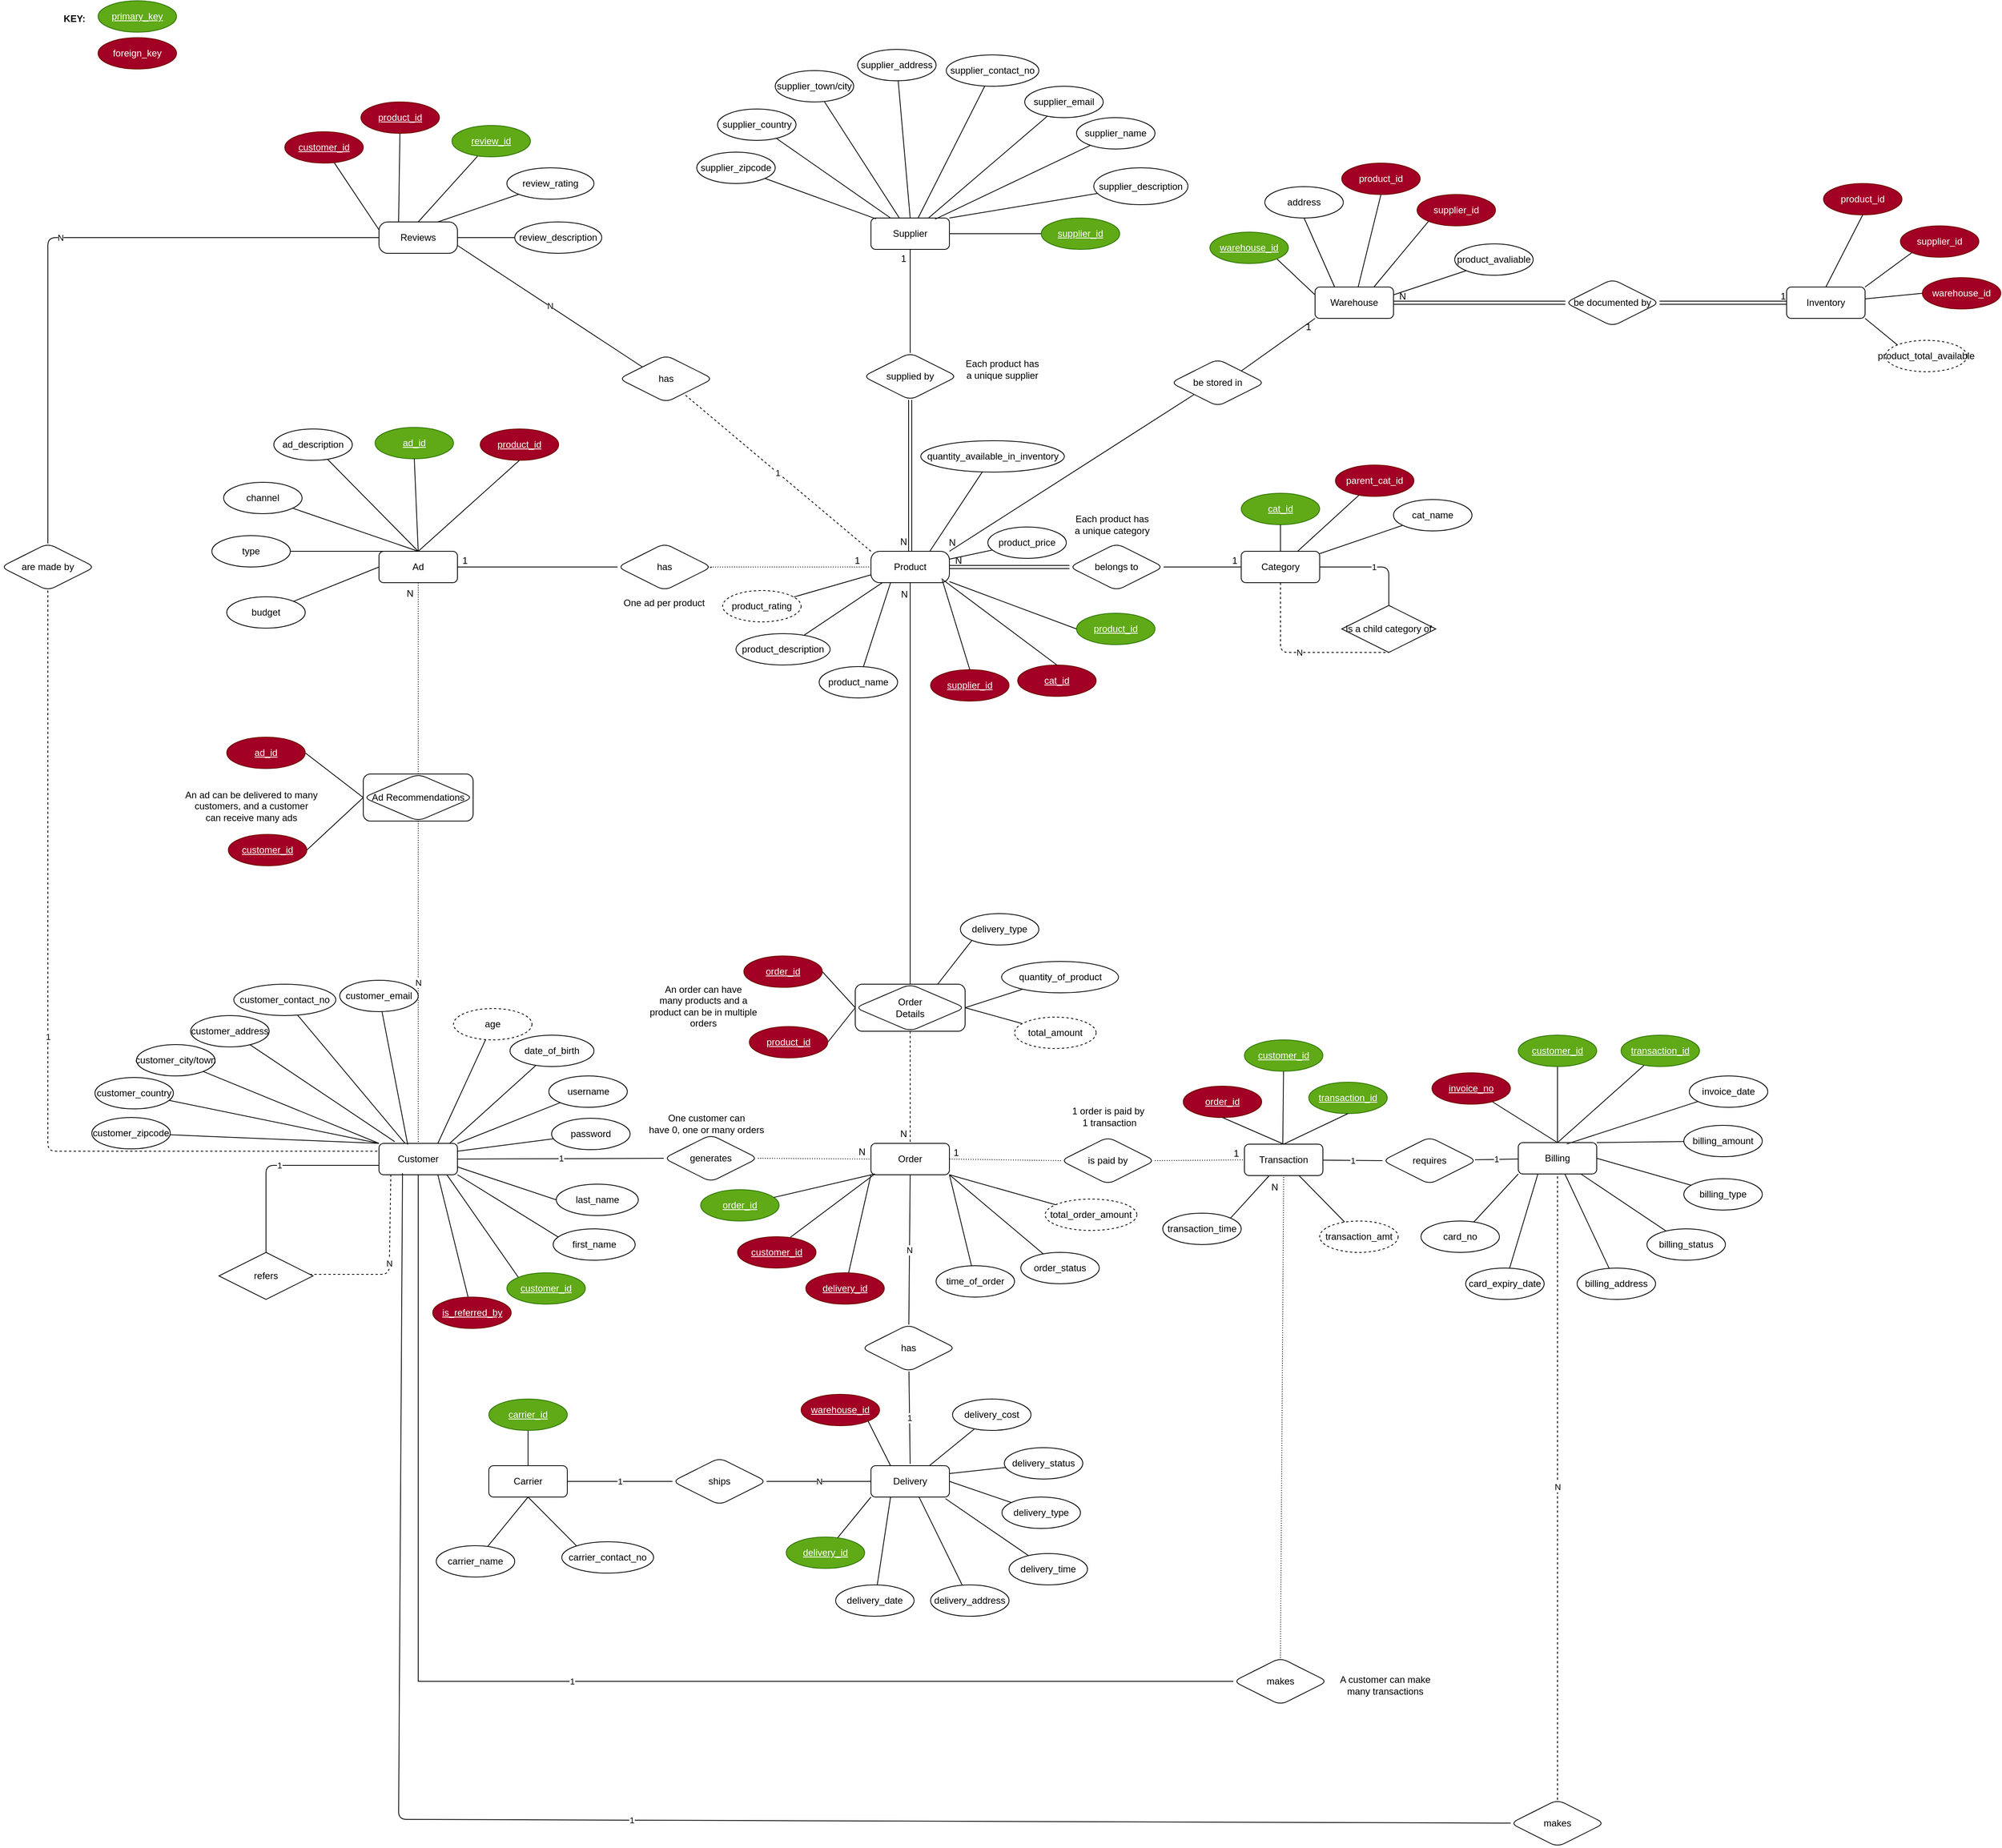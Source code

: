 <mxfile version="23.1.4" type="github">
  <diagram id="CGE-V-YyImQBMw3J6Rf1" name="Page-1">
    <mxGraphModel dx="2305" dy="958" grid="0" gridSize="13" guides="1" tooltips="1" connect="1" arrows="1" fold="1" page="0" pageScale="1" pageWidth="827" pageHeight="1169" math="0" shadow="0">
      <root>
        <mxCell id="0" />
        <mxCell id="1" parent="0" />
        <mxCell id="248" value="N" style="edgeStyle=none;html=1;entryX=0.974;entryY=0.467;entryDx=0;entryDy=0;entryPerimeter=0;endArrow=none;endFill=0;exitX=0.151;exitY=0.991;exitDx=0;exitDy=0;exitPerimeter=0;dashed=1;" parent="1" source="2" target="233" edge="1">
          <mxGeometry relative="1" as="geometry">
            <Array as="points">
              <mxPoint x="-361" y="1312" />
            </Array>
          </mxGeometry>
        </mxCell>
        <mxCell id="2" value="Customer" style="whiteSpace=wrap;html=1;align=center;rounded=1;" parent="1" vertex="1">
          <mxGeometry x="-374" y="1145" width="100" height="40" as="geometry" />
        </mxCell>
        <mxCell id="192" value="1" style="edgeStyle=none;html=1;endArrow=none;endFill=0;exitX=0;exitY=0;exitDx=0;exitDy=0;dashed=1;" parent="1" source="3" target="191" edge="1">
          <mxGeometry relative="1" as="geometry" />
        </mxCell>
        <mxCell id="3" value="Product" style="whiteSpace=wrap;html=1;align=center;rounded=1;arcSize=28;" parent="1" vertex="1">
          <mxGeometry x="253" y="390" width="100" height="40" as="geometry" />
        </mxCell>
        <mxCell id="4" value="Order" style="whiteSpace=wrap;html=1;align=center;rounded=1;" parent="1" vertex="1">
          <mxGeometry x="253" y="1145" width="100" height="40" as="geometry" />
        </mxCell>
        <mxCell id="289" value="1" style="edgeStyle=none;html=1;entryX=0;entryY=0.5;entryDx=0;entryDy=0;endArrow=none;endFill=0;" parent="1" source="6" target="285" edge="1">
          <mxGeometry relative="1" as="geometry" />
        </mxCell>
        <mxCell id="6" value="Transaction" style="whiteSpace=wrap;html=1;align=center;rounded=1;" parent="1" vertex="1">
          <mxGeometry x="729" y="1146" width="100" height="40" as="geometry" />
        </mxCell>
        <mxCell id="7" value="Supplier" style="whiteSpace=wrap;html=1;align=center;rounded=1;" parent="1" vertex="1">
          <mxGeometry x="253" y="-35" width="100" height="40" as="geometry" />
        </mxCell>
        <mxCell id="157" value="N" style="edgeStyle=none;html=1;entryX=0.5;entryY=1;entryDx=0;entryDy=0;endArrow=none;endFill=0;dashed=1;" parent="1" source="8" target="155" edge="1">
          <mxGeometry relative="1" as="geometry">
            <Array as="points">
              <mxPoint x="775" y="519" />
            </Array>
          </mxGeometry>
        </mxCell>
        <mxCell id="8" value="Category" style="whiteSpace=wrap;html=1;align=center;rounded=1;" parent="1" vertex="1">
          <mxGeometry x="724.9" y="390" width="100" height="40" as="geometry" />
        </mxCell>
        <mxCell id="9" value="Ad" style="whiteSpace=wrap;html=1;align=center;rounded=1;" parent="1" vertex="1">
          <mxGeometry x="-374" y="390" width="100" height="40" as="geometry" />
        </mxCell>
        <mxCell id="10" value="belongs to" style="shape=rhombus;perimeter=rhombusPerimeter;whiteSpace=wrap;html=1;align=center;rounded=1;" parent="1" vertex="1">
          <mxGeometry x="506" y="380" width="120" height="60" as="geometry" />
        </mxCell>
        <mxCell id="21" value="" style="endArrow=none;html=1;rounded=1;entryX=0;entryY=0.5;entryDx=0;entryDy=0;exitX=1;exitY=0.5;exitDx=0;exitDy=0;" parent="1" source="10" target="8" edge="1">
          <mxGeometry relative="1" as="geometry">
            <mxPoint x="662.36" y="409.94" as="sourcePoint" />
            <mxPoint x="822" y="440" as="targetPoint" />
          </mxGeometry>
        </mxCell>
        <mxCell id="22" value="1" style="resizable=0;html=1;align=right;verticalAlign=bottom;rounded=1;" parent="21" connectable="0" vertex="1">
          <mxGeometry x="1" relative="1" as="geometry">
            <mxPoint x="-5" as="offset" />
          </mxGeometry>
        </mxCell>
        <mxCell id="23" value="" style="endArrow=none;html=1;rounded=1;entryX=1;entryY=0.5;entryDx=0;entryDy=0;shape=link;" parent="1" source="10" target="3" edge="1">
          <mxGeometry relative="1" as="geometry">
            <mxPoint x="403" y="422" as="sourcePoint" />
            <mxPoint x="364" y="422" as="targetPoint" />
          </mxGeometry>
        </mxCell>
        <mxCell id="24" value="N" style="resizable=0;html=1;align=right;verticalAlign=bottom;rounded=1;" parent="23" connectable="0" vertex="1">
          <mxGeometry x="1" relative="1" as="geometry">
            <mxPoint x="16" as="offset" />
          </mxGeometry>
        </mxCell>
        <mxCell id="25" value="cat_id" style="ellipse;whiteSpace=wrap;html=1;align=center;fontStyle=4;rounded=1;fillColor=#60a917;fontColor=#ffffff;strokeColor=#2D7600;" parent="1" vertex="1">
          <mxGeometry x="724.9" y="316" width="100" height="40" as="geometry" />
        </mxCell>
        <mxCell id="28" value="" style="endArrow=none;html=1;rounded=0;entryX=0.5;entryY=0;entryDx=0;entryDy=0;exitX=0.5;exitY=1;exitDx=0;exitDy=0;" parent="1" source="25" target="8" edge="1">
          <mxGeometry relative="1" as="geometry">
            <mxPoint x="462.9" y="474" as="sourcePoint" />
            <mxPoint x="622.9" y="474" as="targetPoint" />
          </mxGeometry>
        </mxCell>
        <mxCell id="32" value="&lt;u&gt;cat_id&lt;/u&gt;" style="ellipse;whiteSpace=wrap;html=1;align=center;rounded=1;fillColor=#a20025;fontColor=#ffffff;strokeColor=#6F0000;" parent="1" vertex="1">
          <mxGeometry x="440" y="535" width="100" height="40" as="geometry" />
        </mxCell>
        <mxCell id="35" value="product_id" style="ellipse;whiteSpace=wrap;html=1;align=center;fontStyle=4;rounded=1;fillColor=#60a917;fontColor=#ffffff;strokeColor=#2D7600;" parent="1" vertex="1">
          <mxGeometry x="515" y="469" width="100" height="40" as="geometry" />
        </mxCell>
        <mxCell id="36" value="" style="endArrow=none;html=1;rounded=0;exitX=0;exitY=0.5;exitDx=0;exitDy=0;" parent="1" source="35" target="3" edge="1">
          <mxGeometry relative="1" as="geometry">
            <mxPoint x="346" y="422" as="sourcePoint" />
            <mxPoint x="219" y="410" as="targetPoint" />
          </mxGeometry>
        </mxCell>
        <mxCell id="41" value="" style="endArrow=none;html=1;rounded=0;exitX=0.5;exitY=0;exitDx=0;exitDy=0;" parent="1" source="32" edge="1">
          <mxGeometry relative="1" as="geometry">
            <mxPoint x="327" y="422" as="sourcePoint" />
            <mxPoint x="343" y="425" as="targetPoint" />
          </mxGeometry>
        </mxCell>
        <mxCell id="51" value="&lt;div&gt;Order&lt;/div&gt;&lt;div&gt;Details&lt;/div&gt;" style="shape=associativeEntity;whiteSpace=wrap;html=1;align=center;rounded=1;" parent="1" vertex="1">
          <mxGeometry x="233" y="942" width="140" height="60" as="geometry" />
        </mxCell>
        <mxCell id="52" value="product_id" style="ellipse;whiteSpace=wrap;html=1;align=center;fontStyle=4;rounded=1;fillColor=#a20025;fontColor=#ffffff;strokeColor=#6F0000;" parent="1" vertex="1">
          <mxGeometry x="98" y="996" width="100" height="40" as="geometry" />
        </mxCell>
        <mxCell id="53" value="&lt;div&gt;order_id&lt;/div&gt;" style="ellipse;whiteSpace=wrap;html=1;align=center;fontStyle=4;rounded=1;fillColor=#a20025;fontColor=#ffffff;strokeColor=#6F0000;" parent="1" vertex="1">
          <mxGeometry x="91" y="906" width="100" height="40" as="geometry" />
        </mxCell>
        <mxCell id="56" value="" style="endArrow=none;html=1;rounded=0;entryX=0.5;entryY=0;entryDx=0;entryDy=0;exitX=0.5;exitY=1;exitDx=0;exitDy=0;dashed=1;" parent="1" source="51" target="4" edge="1">
          <mxGeometry relative="1" as="geometry">
            <mxPoint x="303" y="1032" as="sourcePoint" />
            <mxPoint x="316" y="1100" as="targetPoint" />
          </mxGeometry>
        </mxCell>
        <mxCell id="57" value="N" style="resizable=0;html=1;align=right;verticalAlign=bottom;rounded=1;" parent="56" connectable="0" vertex="1">
          <mxGeometry x="1" relative="1" as="geometry">
            <mxPoint x="-4" y="-4" as="offset" />
          </mxGeometry>
        </mxCell>
        <mxCell id="58" value="" style="endArrow=none;html=1;rounded=0;entryX=1;entryY=0.5;entryDx=0;entryDy=0;exitX=0;exitY=0.5;exitDx=0;exitDy=0;" parent="1" source="51" target="53" edge="1">
          <mxGeometry relative="1" as="geometry">
            <mxPoint x="156" y="865" as="sourcePoint" />
            <mxPoint x="316" y="865" as="targetPoint" />
          </mxGeometry>
        </mxCell>
        <mxCell id="59" value="" style="endArrow=none;html=1;rounded=0;entryX=1;entryY=0.5;entryDx=0;entryDy=0;exitX=0;exitY=0.5;exitDx=0;exitDy=0;" parent="1" source="51" target="52" edge="1">
          <mxGeometry relative="1" as="geometry">
            <mxPoint x="236" y="920" as="sourcePoint" />
            <mxPoint x="316" y="951" as="targetPoint" />
          </mxGeometry>
        </mxCell>
        <mxCell id="60" value="&lt;div&gt;order_id&lt;/div&gt;" style="ellipse;whiteSpace=wrap;html=1;align=center;fontStyle=4;rounded=1;fillColor=#60a917;fontColor=#ffffff;strokeColor=#2D7600;" parent="1" vertex="1">
          <mxGeometry x="36" y="1204" width="100" height="40" as="geometry" />
        </mxCell>
        <mxCell id="61" value="" style="endArrow=none;html=1;rounded=0;" parent="1" target="60" edge="1">
          <mxGeometry relative="1" as="geometry">
            <mxPoint x="258" y="1184" as="sourcePoint" />
            <mxPoint x="298" y="1277.67" as="targetPoint" />
          </mxGeometry>
        </mxCell>
        <mxCell id="62" value="" style="endArrow=none;html=1;rounded=0;entryX=0.673;entryY=0.018;entryDx=0;entryDy=0;entryPerimeter=0;" parent="1" target="64" edge="1">
          <mxGeometry relative="1" as="geometry">
            <mxPoint x="258" y="1184" as="sourcePoint" />
            <mxPoint x="214" y="1124" as="targetPoint" />
          </mxGeometry>
        </mxCell>
        <mxCell id="63" value="&lt;div&gt;One customer can&lt;/div&gt;&lt;div&gt;have 0, one or many orders&lt;br&gt;&lt;/div&gt;" style="text;html=1;align=center;verticalAlign=middle;resizable=0;points=[];autosize=1;strokeColor=none;fillColor=none;" parent="1" vertex="1">
          <mxGeometry x="-40.5" y="1099" width="167" height="41" as="geometry" />
        </mxCell>
        <mxCell id="64" value="&lt;div&gt;customer_id&lt;/div&gt;" style="ellipse;whiteSpace=wrap;html=1;align=center;fontStyle=4;rounded=1;fillColor=#a20025;fontColor=#ffffff;strokeColor=#6F0000;" parent="1" vertex="1">
          <mxGeometry x="83" y="1264" width="100" height="40" as="geometry" />
        </mxCell>
        <mxCell id="66" value="supplied by" style="shape=rhombus;perimeter=rhombusPerimeter;whiteSpace=wrap;html=1;align=center;rounded=1;" parent="1" vertex="1">
          <mxGeometry x="243" y="137" width="120" height="60" as="geometry" />
        </mxCell>
        <mxCell id="67" value="" style="endArrow=none;html=1;rounded=1;entryX=0.5;entryY=1;entryDx=0;entryDy=0;exitX=0.5;exitY=0;exitDx=0;exitDy=0;" parent="1" source="66" target="7" edge="1">
          <mxGeometry relative="1" as="geometry">
            <mxPoint x="515" y="263" as="sourcePoint" />
            <mxPoint x="564.64" y="329" as="targetPoint" />
          </mxGeometry>
        </mxCell>
        <mxCell id="68" value="1" style="resizable=0;html=1;align=right;verticalAlign=bottom;rounded=1;" parent="67" connectable="0" vertex="1">
          <mxGeometry x="1" relative="1" as="geometry">
            <mxPoint x="-5" y="20" as="offset" />
          </mxGeometry>
        </mxCell>
        <mxCell id="69" value="" style="endArrow=none;html=1;rounded=1;exitX=0.5;exitY=1;exitDx=0;exitDy=0;entryX=0.5;entryY=0;entryDx=0;entryDy=0;shape=link;" parent="1" source="66" target="3" edge="1">
          <mxGeometry relative="1" as="geometry">
            <mxPoint x="385" y="313" as="sourcePoint" />
            <mxPoint x="335" y="301" as="targetPoint" />
          </mxGeometry>
        </mxCell>
        <mxCell id="70" value="N" style="resizable=0;html=1;align=right;verticalAlign=bottom;rounded=1;" parent="69" connectable="0" vertex="1">
          <mxGeometry x="1" relative="1" as="geometry">
            <mxPoint x="-4" y="-4" as="offset" />
          </mxGeometry>
        </mxCell>
        <mxCell id="71" value="supplier_id" style="ellipse;whiteSpace=wrap;html=1;align=center;fontStyle=4;rounded=1;fillColor=#60a917;fontColor=#ffffff;strokeColor=#2D7600;" parent="1" vertex="1">
          <mxGeometry x="470" y="-35" width="100" height="40" as="geometry" />
        </mxCell>
        <mxCell id="72" value="" style="endArrow=none;html=1;rounded=0;entryX=0;entryY=0.5;entryDx=0;entryDy=0;exitX=1;exitY=0.5;exitDx=0;exitDy=0;" parent="1" source="7" target="71" edge="1">
          <mxGeometry relative="1" as="geometry">
            <mxPoint x="373" y="162" as="sourcePoint" />
            <mxPoint x="331" y="172" as="targetPoint" />
          </mxGeometry>
        </mxCell>
        <mxCell id="73" value="Each product has&lt;br&gt; a unique supplier" style="text;html=1;align=center;verticalAlign=middle;resizable=0;points=[];autosize=1;strokeColor=none;fillColor=none;" parent="1" vertex="1">
          <mxGeometry x="363" y="137" width="114" height="41" as="geometry" />
        </mxCell>
        <mxCell id="74" value="generates" style="shape=rhombus;perimeter=rhombusPerimeter;whiteSpace=wrap;html=1;align=center;rounded=1;" parent="1" vertex="1">
          <mxGeometry x="-11" y="1134" width="120" height="60" as="geometry" />
        </mxCell>
        <mxCell id="75" value="" style="endArrow=none;html=1;rounded=0;exitX=0.865;exitY=1.001;exitDx=0;exitDy=0;entryX=0;entryY=0;entryDx=0;entryDy=0;exitPerimeter=0;" parent="1" source="2" target="76" edge="1">
          <mxGeometry relative="1" as="geometry">
            <mxPoint x="-217" y="1159.67" as="sourcePoint" />
            <mxPoint x="-217" y="1197.34" as="targetPoint" />
          </mxGeometry>
        </mxCell>
        <mxCell id="76" value="&lt;div&gt;customer_id&lt;/div&gt;" style="ellipse;whiteSpace=wrap;html=1;align=center;fontStyle=4;rounded=1;fillColor=#60a917;fontColor=#ffffff;strokeColor=#2D7600;" parent="1" vertex="1">
          <mxGeometry x="-211" y="1310" width="100" height="40" as="geometry" />
        </mxCell>
        <mxCell id="77" value="Each product has&lt;br&gt; a unique category" style="text;html=1;align=center;verticalAlign=middle;resizable=0;points=[];autosize=1;strokeColor=none;fillColor=none;" parent="1" vertex="1">
          <mxGeometry x="502" y="335" width="115" height="41" as="geometry" />
        </mxCell>
        <mxCell id="78" value="1" style="endArrow=none;html=1;rounded=0;entryX=1;entryY=0.5;entryDx=0;entryDy=0;exitX=0;exitY=0.5;exitDx=0;exitDy=0;" parent="1" source="74" target="2" edge="1">
          <mxGeometry relative="1" as="geometry">
            <mxPoint x="-124" y="1165" as="sourcePoint" />
            <mxPoint x="173" y="913.67" as="targetPoint" />
          </mxGeometry>
        </mxCell>
        <mxCell id="80" value="" style="endArrow=none;html=1;rounded=0;dashed=1;dashPattern=1 2;exitX=1;exitY=0.5;exitDx=0;exitDy=0;entryX=0;entryY=0.5;entryDx=0;entryDy=0;" parent="1" source="74" target="4" edge="1">
          <mxGeometry relative="1" as="geometry">
            <mxPoint x="120" y="965.67" as="sourcePoint" />
            <mxPoint x="280" y="965.67" as="targetPoint" />
          </mxGeometry>
        </mxCell>
        <mxCell id="81" value="N" style="resizable=0;html=1;align=right;verticalAlign=bottom;" parent="80" connectable="0" vertex="1">
          <mxGeometry x="1" relative="1" as="geometry">
            <mxPoint x="-6" as="offset" />
          </mxGeometry>
        </mxCell>
        <mxCell id="82" value="" style="endArrow=none;html=1;rounded=0;entryX=0.5;entryY=1;entryDx=0;entryDy=0;exitX=0.5;exitY=0;exitDx=0;exitDy=0;" parent="1" source="51" target="3" edge="1">
          <mxGeometry relative="1" as="geometry">
            <mxPoint x="180" y="582" as="sourcePoint" />
            <mxPoint x="340" y="582" as="targetPoint" />
          </mxGeometry>
        </mxCell>
        <mxCell id="83" value="N" style="resizable=0;html=1;align=right;verticalAlign=bottom;" parent="82" connectable="0" vertex="1">
          <mxGeometry x="1" relative="1" as="geometry">
            <mxPoint x="-3" y="23" as="offset" />
          </mxGeometry>
        </mxCell>
        <mxCell id="86" value="&lt;div&gt;An order can have&lt;/div&gt;&lt;div&gt;many products and a&lt;/div&gt;&lt;div&gt;product can be in multiple&lt;/div&gt;&lt;div&gt;orders&lt;br&gt;&lt;/div&gt;" style="text;html=1;align=center;verticalAlign=middle;resizable=0;points=[];autosize=1;strokeColor=none;fillColor=none;" parent="1" vertex="1">
          <mxGeometry x="-40.5" y="935" width="159" height="70" as="geometry" />
        </mxCell>
        <mxCell id="87" value="supplier_id" style="ellipse;whiteSpace=wrap;html=1;align=center;fontStyle=4;rounded=1;fillColor=#a20025;fontColor=#ffffff;strokeColor=#6F0000;" parent="1" vertex="1">
          <mxGeometry x="329" y="541" width="100" height="40" as="geometry" />
        </mxCell>
        <mxCell id="88" value="" style="endArrow=none;html=1;rounded=0;exitX=0.5;exitY=0;exitDx=0;exitDy=0;" parent="1" source="87" edge="1">
          <mxGeometry relative="1" as="geometry">
            <mxPoint x="346" y="546" as="sourcePoint" />
            <mxPoint x="344" y="427" as="targetPoint" />
          </mxGeometry>
        </mxCell>
        <mxCell id="89" value="is paid by" style="shape=rhombus;perimeter=rhombusPerimeter;whiteSpace=wrap;html=1;align=center;rounded=1;" parent="1" vertex="1">
          <mxGeometry x="495" y="1137" width="120" height="60" as="geometry" />
        </mxCell>
        <mxCell id="90" value="" style="endArrow=none;html=1;rounded=0;dashed=1;dashPattern=1 2;entryX=0;entryY=0.5;entryDx=0;entryDy=0;exitX=1;exitY=0.5;exitDx=0;exitDy=0;" parent="1" source="89" target="6" edge="1">
          <mxGeometry relative="1" as="geometry">
            <mxPoint x="651" y="1166" as="sourcePoint" />
            <mxPoint x="787" y="1029" as="targetPoint" />
          </mxGeometry>
        </mxCell>
        <mxCell id="91" value="1" style="resizable=0;html=1;align=right;verticalAlign=bottom;" parent="90" connectable="0" vertex="1">
          <mxGeometry x="1" relative="1" as="geometry">
            <mxPoint x="-6" as="offset" />
          </mxGeometry>
        </mxCell>
        <mxCell id="92" value="" style="endArrow=none;html=1;rounded=0;dashed=1;dashPattern=1 2;exitX=0;exitY=0.5;exitDx=0;exitDy=0;entryX=1;entryY=0.5;entryDx=0;entryDy=0;" parent="1" source="89" target="4" edge="1">
          <mxGeometry relative="1" as="geometry">
            <mxPoint x="551" y="941" as="sourcePoint" />
            <mxPoint x="711" y="941" as="targetPoint" />
          </mxGeometry>
        </mxCell>
        <mxCell id="93" value="1" style="resizable=0;html=1;align=right;verticalAlign=bottom;" parent="92" connectable="0" vertex="1">
          <mxGeometry x="1" relative="1" as="geometry">
            <mxPoint x="12" as="offset" />
          </mxGeometry>
        </mxCell>
        <mxCell id="94" value="transaction_id" style="ellipse;whiteSpace=wrap;html=1;align=center;fontStyle=4;rounded=1;fillColor=#60a917;fontColor=#ffffff;strokeColor=#2D7600;" parent="1" vertex="1">
          <mxGeometry x="811" y="1067" width="100" height="40" as="geometry" />
        </mxCell>
        <mxCell id="95" value="" style="endArrow=none;html=1;rounded=0;exitX=0.5;exitY=1;exitDx=0;exitDy=0;entryX=0.5;entryY=0;entryDx=0;entryDy=0;" parent="1" source="94" target="6" edge="1">
          <mxGeometry relative="1" as="geometry">
            <mxPoint x="1125" y="1066" as="sourcePoint" />
            <mxPoint x="1032" y="930" as="targetPoint" />
          </mxGeometry>
        </mxCell>
        <mxCell id="99" value="&lt;div&gt;1 order is paid by&lt;/div&gt;&lt;div&gt;&amp;nbsp;1 transaction&lt;/div&gt;" style="text;html=1;align=center;verticalAlign=middle;resizable=0;points=[];autosize=1;strokeColor=none;fillColor=none;" parent="1" vertex="1">
          <mxGeometry x="499" y="1090" width="112" height="41" as="geometry" />
        </mxCell>
        <mxCell id="106" value="" style="endArrow=none;html=1;rounded=0;dashed=1;dashPattern=1 2;entryX=0.5;entryY=1;entryDx=0;entryDy=0;exitX=0.5;exitY=0;exitDx=0;exitDy=0;" parent="1" source="129" target="9" edge="1">
          <mxGeometry relative="1" as="geometry">
            <mxPoint x="-201" y="543" as="sourcePoint" />
            <mxPoint x="138" y="501" as="targetPoint" />
          </mxGeometry>
        </mxCell>
        <mxCell id="107" value="N" style="resizable=0;html=1;align=right;verticalAlign=bottom;" parent="106" connectable="0" vertex="1">
          <mxGeometry x="1" relative="1" as="geometry">
            <mxPoint x="-6" y="22" as="offset" />
          </mxGeometry>
        </mxCell>
        <mxCell id="108" value="&lt;u&gt;ad_id&lt;/u&gt;" style="ellipse;whiteSpace=wrap;html=1;align=center;rounded=1;fillColor=#60a917;fontColor=#ffffff;strokeColor=#2D7600;" parent="1" vertex="1">
          <mxGeometry x="-379" y="232" width="100" height="40" as="geometry" />
        </mxCell>
        <mxCell id="111" value="" style="endArrow=none;html=1;rounded=0;exitX=0.5;exitY=1;exitDx=0;exitDy=0;entryX=0.5;entryY=0;entryDx=0;entryDy=0;" parent="1" source="108" target="9" edge="1">
          <mxGeometry relative="1" as="geometry">
            <mxPoint x="-119" y="362" as="sourcePoint" />
            <mxPoint x="-193" y="350.0" as="targetPoint" />
          </mxGeometry>
        </mxCell>
        <mxCell id="112" value="N" style="endArrow=none;html=1;rounded=0;dashed=1;dashPattern=1 2;entryX=0.5;entryY=0;entryDx=0;entryDy=0;exitX=0.5;exitY=1;exitDx=0;exitDy=0;" parent="1" source="129" target="2" edge="1">
          <mxGeometry relative="1" as="geometry">
            <mxPoint x="-324.0" y="898" as="sourcePoint" />
            <mxPoint x="138" y="921" as="targetPoint" />
          </mxGeometry>
        </mxCell>
        <mxCell id="119" value="" style="endArrow=none;html=1;rounded=0;dashed=1;dashPattern=1 2;entryX=0;entryY=0.5;entryDx=0;entryDy=0;exitX=0.938;exitY=0.5;exitDx=0;exitDy=0;exitPerimeter=0;" parent="1" source="114" target="3" edge="1">
          <mxGeometry relative="1" as="geometry">
            <mxPoint x="102" y="378" as="sourcePoint" />
            <mxPoint x="262" y="378" as="targetPoint" />
          </mxGeometry>
        </mxCell>
        <mxCell id="120" value="1" style="resizable=0;html=1;align=right;verticalAlign=bottom;" parent="119" connectable="0" vertex="1">
          <mxGeometry x="1" relative="1" as="geometry">
            <mxPoint x="-14" as="offset" />
          </mxGeometry>
        </mxCell>
        <mxCell id="121" value="" style="endArrow=none;html=1;rounded=0;entryX=1;entryY=0.5;entryDx=0;entryDy=0;startArrow=none;exitX=0;exitY=0.5;exitDx=0;exitDy=0;" parent="1" source="114" target="9" edge="1">
          <mxGeometry relative="1" as="geometry">
            <mxPoint x="-136" y="410" as="sourcePoint" />
            <mxPoint x="159" y="423.0" as="targetPoint" />
          </mxGeometry>
        </mxCell>
        <mxCell id="122" value="1" style="resizable=0;html=1;align=right;verticalAlign=bottom;" parent="121" connectable="0" vertex="1">
          <mxGeometry x="1" relative="1" as="geometry">
            <mxPoint x="13" as="offset" />
          </mxGeometry>
        </mxCell>
        <mxCell id="123" value="One ad per product" style="text;html=1;align=center;verticalAlign=middle;resizable=0;points=[];autosize=1;strokeColor=none;fillColor=none;" parent="1" vertex="1">
          <mxGeometry x="-73" y="443" width="123" height="26" as="geometry" />
        </mxCell>
        <mxCell id="124" value="&lt;div&gt;An ad can be delivered to many&lt;/div&gt;&lt;div&gt;customers, and a customer&lt;/div&gt;&lt;div&gt;can receive many ads&lt;br&gt;&lt;/div&gt;" style="text;html=1;align=center;verticalAlign=middle;resizable=0;points=[];autosize=1;strokeColor=none;fillColor=none;" parent="1" vertex="1">
          <mxGeometry x="-631" y="687" width="188" height="55" as="geometry" />
        </mxCell>
        <mxCell id="125" value="makes" style="shape=rhombus;perimeter=rhombusPerimeter;whiteSpace=wrap;html=1;align=center;rounded=1;" parent="1" vertex="1">
          <mxGeometry x="714.9" y="1801" width="120" height="60" as="geometry" />
        </mxCell>
        <mxCell id="129" value="&lt;div&gt;Ad Recommendations&lt;/div&gt;" style="shape=associativeEntity;whiteSpace=wrap;html=1;align=center;rounded=1;" parent="1" vertex="1">
          <mxGeometry x="-394" y="674" width="140" height="60" as="geometry" />
        </mxCell>
        <mxCell id="130" value="customer_id" style="ellipse;whiteSpace=wrap;html=1;align=center;fontStyle=4;rounded=1;fillColor=#a20025;fontColor=#ffffff;strokeColor=#6F0000;" parent="1" vertex="1">
          <mxGeometry x="-566" y="751" width="100" height="40" as="geometry" />
        </mxCell>
        <mxCell id="131" value="&lt;div&gt;ad_id&lt;/div&gt;" style="ellipse;whiteSpace=wrap;html=1;align=center;fontStyle=4;rounded=1;fillColor=#a20025;fontColor=#ffffff;strokeColor=#6F0000;" parent="1" vertex="1">
          <mxGeometry x="-568" y="627" width="100" height="40" as="geometry" />
        </mxCell>
        <mxCell id="134" value="" style="endArrow=none;html=1;rounded=0;exitX=1;exitY=0.5;exitDx=0;exitDy=0;entryX=0;entryY=0.5;entryDx=0;entryDy=0;" parent="1" source="131" target="129" edge="1">
          <mxGeometry relative="1" as="geometry">
            <mxPoint x="-273" y="553" as="sourcePoint" />
            <mxPoint x="-113" y="553" as="targetPoint" />
          </mxGeometry>
        </mxCell>
        <mxCell id="135" value="" style="endArrow=none;html=1;rounded=0;exitX=1;exitY=0.5;exitDx=0;exitDy=0;entryX=0;entryY=0.5;entryDx=0;entryDy=0;" parent="1" source="130" target="129" edge="1">
          <mxGeometry relative="1" as="geometry">
            <mxPoint x="-286.0" y="841.0" as="sourcePoint" />
            <mxPoint x="-394.0" y="868" as="targetPoint" />
          </mxGeometry>
        </mxCell>
        <mxCell id="136" value="&lt;div&gt;A customer can make&lt;/div&gt;&lt;div&gt;many transactions&lt;br&gt;&lt;/div&gt;" style="text;html=1;align=center;verticalAlign=middle;resizable=0;points=[];autosize=1;strokeColor=none;fillColor=none;" parent="1" vertex="1">
          <mxGeometry x="839" y="1815" width="137" height="41" as="geometry" />
        </mxCell>
        <mxCell id="141" value="product_id" style="ellipse;whiteSpace=wrap;html=1;align=center;fontStyle=4;rounded=1;fillColor=#a20025;fontColor=#ffffff;strokeColor=#6F0000;" parent="1" vertex="1">
          <mxGeometry x="-245" y="234" width="100" height="40" as="geometry" />
        </mxCell>
        <mxCell id="142" value="" style="endArrow=none;html=1;rounded=0;entryX=0.5;entryY=1;entryDx=0;entryDy=0;exitX=0.5;exitY=0;exitDx=0;exitDy=0;" parent="1" source="9" target="141" edge="1">
          <mxGeometry relative="1" as="geometry">
            <mxPoint x="123" y="511" as="sourcePoint" />
            <mxPoint x="283" y="511" as="targetPoint" />
          </mxGeometry>
        </mxCell>
        <mxCell id="143" value="" style="endArrow=none;html=1;rounded=0;dashed=1;dashPattern=1 2;entryX=0.5;entryY=1;entryDx=0;entryDy=0;exitX=0.5;exitY=0;exitDx=0;exitDy=0;" parent="1" source="125" target="6" edge="1">
          <mxGeometry relative="1" as="geometry">
            <mxPoint x="201" y="1105" as="sourcePoint" />
            <mxPoint x="361" y="1105" as="targetPoint" />
          </mxGeometry>
        </mxCell>
        <mxCell id="144" value="N" style="resizable=0;html=1;align=right;verticalAlign=bottom;" parent="143" connectable="0" vertex="1">
          <mxGeometry x="1" relative="1" as="geometry">
            <mxPoint x="-6" y="23" as="offset" />
          </mxGeometry>
        </mxCell>
        <mxCell id="145" value="1" style="endArrow=none;html=1;rounded=0;entryX=0.5;entryY=1;entryDx=0;entryDy=0;exitX=0;exitY=0.5;exitDx=0;exitDy=0;" parent="1" source="125" target="2" edge="1">
          <mxGeometry relative="1" as="geometry">
            <mxPoint x="657" y="1257" as="sourcePoint" />
            <mxPoint x="383" y="1033" as="targetPoint" />
            <Array as="points">
              <mxPoint x="-324" y="1831" />
            </Array>
          </mxGeometry>
        </mxCell>
        <mxCell id="148" value="order_id" style="ellipse;whiteSpace=wrap;html=1;align=center;fontStyle=4;rounded=1;fillColor=#a20025;fontColor=#ffffff;strokeColor=#6F0000;" parent="1" vertex="1">
          <mxGeometry x="651" y="1072" width="100" height="40" as="geometry" />
        </mxCell>
        <mxCell id="150" value="" style="endArrow=none;html=1;rounded=0;entryX=0.5;entryY=0;entryDx=0;entryDy=0;exitX=0.5;exitY=1;exitDx=0;exitDy=0;" parent="1" source="148" target="6" edge="1">
          <mxGeometry relative="1" as="geometry">
            <mxPoint x="460" y="1071" as="sourcePoint" />
            <mxPoint x="620" y="1071" as="targetPoint" />
          </mxGeometry>
        </mxCell>
        <mxCell id="152" style="edgeStyle=none;html=1;endArrow=none;endFill=0;" parent="1" source="151" target="8" edge="1">
          <mxGeometry relative="1" as="geometry" />
        </mxCell>
        <mxCell id="151" value="parent_cat_id" style="ellipse;whiteSpace=wrap;html=1;align=center;fontStyle=0;rounded=1;fillColor=#a20025;fontColor=#ffffff;strokeColor=#6F0000;" parent="1" vertex="1">
          <mxGeometry x="845" y="280" width="100" height="40" as="geometry" />
        </mxCell>
        <mxCell id="154" style="edgeStyle=none;html=1;endArrow=none;endFill=0;" parent="1" source="153" target="8" edge="1">
          <mxGeometry relative="1" as="geometry" />
        </mxCell>
        <mxCell id="153" value="cat_name" style="ellipse;whiteSpace=wrap;html=1;align=center;fontStyle=0;rounded=1;" parent="1" vertex="1">
          <mxGeometry x="919" y="324" width="100" height="40" as="geometry" />
        </mxCell>
        <mxCell id="156" value="1" style="edgeStyle=none;html=1;entryX=1;entryY=0.5;entryDx=0;entryDy=0;endArrow=none;endFill=0;" parent="1" source="155" target="8" edge="1">
          <mxGeometry relative="1" as="geometry">
            <Array as="points">
              <mxPoint x="913" y="410" />
            </Array>
          </mxGeometry>
        </mxCell>
        <mxCell id="155" value="is a child category of" style="shape=rhombus;perimeter=rhombusPerimeter;whiteSpace=wrap;html=1;align=center;" parent="1" vertex="1">
          <mxGeometry x="853" y="459" width="120" height="60" as="geometry" />
        </mxCell>
        <mxCell id="158" value="primary_key" style="ellipse;whiteSpace=wrap;html=1;align=center;fontStyle=4;rounded=1;fillColor=#60a917;fontColor=#ffffff;strokeColor=#2D7600;" parent="1" vertex="1">
          <mxGeometry x="-732" y="-312" width="100" height="40" as="geometry" />
        </mxCell>
        <mxCell id="159" value="foreign_key" style="ellipse;whiteSpace=wrap;html=1;align=center;fontStyle=0;rounded=1;fillColor=#a20025;fontColor=#ffffff;strokeColor=#6F0000;" parent="1" vertex="1">
          <mxGeometry x="-732" y="-265" width="100" height="40" as="geometry" />
        </mxCell>
        <mxCell id="161" value="KEY:" style="text;html=1;strokeColor=none;fillColor=none;align=center;verticalAlign=middle;whiteSpace=wrap;rounded=0;fontStyle=1" parent="1" vertex="1">
          <mxGeometry x="-792" y="-304" width="60" height="30" as="geometry" />
        </mxCell>
        <mxCell id="165" style="edgeStyle=none;html=1;entryX=0.5;entryY=0;entryDx=0;entryDy=0;endArrow=none;endFill=0;" parent="1" source="162" target="9" edge="1">
          <mxGeometry relative="1" as="geometry" />
        </mxCell>
        <mxCell id="162" value="ad_description" style="ellipse;whiteSpace=wrap;html=1;align=center;fontStyle=0;rounded=1;" parent="1" vertex="1">
          <mxGeometry x="-508" y="234" width="100" height="40" as="geometry" />
        </mxCell>
        <mxCell id="166" style="edgeStyle=none;html=1;entryX=0.5;entryY=0;entryDx=0;entryDy=0;endArrow=none;endFill=0;" parent="1" source="163" target="9" edge="1">
          <mxGeometry relative="1" as="geometry" />
        </mxCell>
        <mxCell id="163" value="channel" style="ellipse;whiteSpace=wrap;html=1;align=center;fontStyle=0;rounded=1;" parent="1" vertex="1">
          <mxGeometry x="-572" y="302" width="100" height="40" as="geometry" />
        </mxCell>
        <mxCell id="169" style="edgeStyle=none;html=1;entryX=0.5;entryY=0;entryDx=0;entryDy=0;endArrow=none;endFill=0;" parent="1" source="167" target="9" edge="1">
          <mxGeometry relative="1" as="geometry" />
        </mxCell>
        <mxCell id="167" value="type" style="ellipse;whiteSpace=wrap;html=1;align=center;fontStyle=0;rounded=1;" parent="1" vertex="1">
          <mxGeometry x="-587" y="370" width="100" height="40" as="geometry" />
        </mxCell>
        <mxCell id="170" style="edgeStyle=none;html=1;entryX=0;entryY=0.5;entryDx=0;entryDy=0;endArrow=none;endFill=0;" parent="1" source="168" target="9" edge="1">
          <mxGeometry relative="1" as="geometry" />
        </mxCell>
        <mxCell id="168" value="budget" style="ellipse;whiteSpace=wrap;html=1;align=center;fontStyle=0;rounded=1;" parent="1" vertex="1">
          <mxGeometry x="-568" y="448" width="100" height="40" as="geometry" />
        </mxCell>
        <mxCell id="174" style="edgeStyle=none;html=1;entryX=1;entryY=0;entryDx=0;entryDy=0;endArrow=none;endFill=0;" parent="1" source="171" target="7" edge="1">
          <mxGeometry relative="1" as="geometry" />
        </mxCell>
        <mxCell id="171" value="supplier_description" style="ellipse;whiteSpace=wrap;html=1;fontSize=12;" parent="1" vertex="1">
          <mxGeometry x="537" y="-99" width="120" height="47" as="geometry" />
        </mxCell>
        <mxCell id="175" style="edgeStyle=none;html=1;entryX=0.817;entryY=0.039;entryDx=0;entryDy=0;entryPerimeter=0;endArrow=none;endFill=0;" parent="1" source="173" target="7" edge="1">
          <mxGeometry relative="1" as="geometry" />
        </mxCell>
        <mxCell id="173" value="supplier_name" style="ellipse;whiteSpace=wrap;html=1;align=center;fontStyle=0;rounded=1;" parent="1" vertex="1">
          <mxGeometry x="515" y="-163" width="100" height="40" as="geometry" />
        </mxCell>
        <mxCell id="178" style="edgeStyle=none;html=1;endArrow=none;endFill=0;" parent="1" source="176" target="7" edge="1">
          <mxGeometry relative="1" as="geometry" />
        </mxCell>
        <mxCell id="176" value="supplier_email" style="ellipse;whiteSpace=wrap;html=1;align=center;fontStyle=0;rounded=1;" parent="1" vertex="1">
          <mxGeometry x="449" y="-203" width="100" height="40" as="geometry" />
        </mxCell>
        <mxCell id="179" style="edgeStyle=none;html=1;endArrow=none;endFill=0;" parent="1" source="177" target="7" edge="1">
          <mxGeometry relative="1" as="geometry" />
        </mxCell>
        <mxCell id="177" value="supplier_contact_no" style="ellipse;whiteSpace=wrap;html=1;align=center;fontStyle=0;rounded=1;" parent="1" vertex="1">
          <mxGeometry x="349" y="-243" width="118" height="40" as="geometry" />
        </mxCell>
        <mxCell id="181" style="edgeStyle=none;html=1;entryX=0.5;entryY=0;entryDx=0;entryDy=0;endArrow=none;endFill=0;" parent="1" source="180" target="7" edge="1">
          <mxGeometry relative="1" as="geometry" />
        </mxCell>
        <mxCell id="180" value="supplier_address" style="ellipse;whiteSpace=wrap;html=1;align=center;fontStyle=0;rounded=1;" parent="1" vertex="1">
          <mxGeometry x="236" y="-250" width="100" height="40" as="geometry" />
        </mxCell>
        <mxCell id="184" style="edgeStyle=none;html=1;entryX=0.365;entryY=0.012;entryDx=0;entryDy=0;entryPerimeter=0;endArrow=none;endFill=0;" parent="1" source="182" target="7" edge="1">
          <mxGeometry relative="1" as="geometry" />
        </mxCell>
        <mxCell id="182" value="supplier_town/city" style="ellipse;whiteSpace=wrap;html=1;align=center;fontStyle=0;rounded=1;" parent="1" vertex="1">
          <mxGeometry x="131" y="-223" width="100" height="40" as="geometry" />
        </mxCell>
        <mxCell id="186" style="edgeStyle=none;html=1;entryX=0.25;entryY=0;entryDx=0;entryDy=0;endArrow=none;endFill=0;" parent="1" source="183" target="7" edge="1">
          <mxGeometry relative="1" as="geometry" />
        </mxCell>
        <mxCell id="183" value="supplier_country" style="ellipse;whiteSpace=wrap;html=1;align=center;fontStyle=0;rounded=1;" parent="1" vertex="1">
          <mxGeometry x="57.5" y="-174" width="100" height="40" as="geometry" />
        </mxCell>
        <mxCell id="187" style="edgeStyle=none;html=1;entryX=0.064;entryY=0.026;entryDx=0;entryDy=0;entryPerimeter=0;endArrow=none;endFill=0;" parent="1" source="185" target="7" edge="1">
          <mxGeometry relative="1" as="geometry" />
        </mxCell>
        <mxCell id="185" value="supplier_zipcode" style="ellipse;whiteSpace=wrap;html=1;align=center;fontStyle=0;rounded=1;" parent="1" vertex="1">
          <mxGeometry x="31" y="-119" width="100" height="40" as="geometry" />
        </mxCell>
        <mxCell id="193" value="N" style="edgeStyle=none;html=1;entryX=0;entryY=0;entryDx=0;entryDy=0;endArrow=none;endFill=0;exitX=1;exitY=0.75;exitDx=0;exitDy=0;" parent="1" source="190" target="191" edge="1">
          <mxGeometry relative="1" as="geometry">
            <mxPoint x="-108.0" y="152.0" as="targetPoint" />
          </mxGeometry>
        </mxCell>
        <mxCell id="214" value="N" style="edgeStyle=none;html=1;entryX=0.5;entryY=0;entryDx=0;entryDy=0;endArrow=none;endFill=0;" parent="1" source="190" edge="1">
          <mxGeometry relative="1" as="geometry">
            <mxPoint x="-796" y="380" as="targetPoint" />
            <Array as="points">
              <mxPoint x="-796" y="-10" />
            </Array>
          </mxGeometry>
        </mxCell>
        <mxCell id="190" value="Reviews" style="whiteSpace=wrap;html=1;align=center;rounded=1;arcSize=28;" parent="1" vertex="1">
          <mxGeometry x="-374" y="-30" width="100" height="40" as="geometry" />
        </mxCell>
        <mxCell id="191" value="has" style="shape=rhombus;perimeter=rhombusPerimeter;whiteSpace=wrap;html=1;align=center;rounded=1;" parent="1" vertex="1">
          <mxGeometry x="-68.25" y="140" width="120" height="60" as="geometry" />
        </mxCell>
        <mxCell id="199" style="edgeStyle=none;html=1;entryX=0.5;entryY=0;entryDx=0;entryDy=0;endArrow=none;endFill=0;" parent="1" source="194" target="190" edge="1">
          <mxGeometry relative="1" as="geometry" />
        </mxCell>
        <mxCell id="194" value="&lt;u&gt;review_id&lt;/u&gt;" style="ellipse;whiteSpace=wrap;html=1;align=center;rounded=1;fillColor=#60a917;fontColor=#ffffff;strokeColor=#2D7600;" parent="1" vertex="1">
          <mxGeometry x="-281" y="-153" width="100" height="40" as="geometry" />
        </mxCell>
        <mxCell id="200" style="edgeStyle=none;html=1;entryX=0.25;entryY=0;entryDx=0;entryDy=0;endArrow=none;endFill=0;" parent="1" source="195" target="190" edge="1">
          <mxGeometry relative="1" as="geometry" />
        </mxCell>
        <mxCell id="195" value="product_id" style="ellipse;whiteSpace=wrap;html=1;align=center;fontStyle=4;rounded=1;fillColor=#a20025;fontColor=#ffffff;strokeColor=#6F0000;" parent="1" vertex="1">
          <mxGeometry x="-397" y="-183" width="100" height="40" as="geometry" />
        </mxCell>
        <mxCell id="201" style="edgeStyle=none;html=1;entryX=0;entryY=0.25;entryDx=0;entryDy=0;endArrow=none;endFill=0;" parent="1" source="196" target="190" edge="1">
          <mxGeometry relative="1" as="geometry" />
        </mxCell>
        <mxCell id="196" value="customer_id" style="ellipse;whiteSpace=wrap;html=1;align=center;fontStyle=4;rounded=1;fillColor=#a20025;fontColor=#ffffff;strokeColor=#6F0000;" parent="1" vertex="1">
          <mxGeometry x="-494" y="-145" width="100" height="40" as="geometry" />
        </mxCell>
        <mxCell id="202" style="edgeStyle=none;html=1;entryX=1;entryY=0.5;entryDx=0;entryDy=0;endArrow=none;endFill=0;" parent="1" source="197" target="190" edge="1">
          <mxGeometry relative="1" as="geometry" />
        </mxCell>
        <mxCell id="197" value="review_description" style="ellipse;whiteSpace=wrap;html=1;align=center;fontStyle=0;rounded=1;" parent="1" vertex="1">
          <mxGeometry x="-201" y="-30" width="111" height="40" as="geometry" />
        </mxCell>
        <mxCell id="203" style="edgeStyle=none;html=1;endArrow=none;endFill=0;entryX=0.75;entryY=0;entryDx=0;entryDy=0;" parent="1" source="198" target="190" edge="1">
          <mxGeometry relative="1" as="geometry" />
        </mxCell>
        <mxCell id="198" value="review_rating" style="ellipse;whiteSpace=wrap;html=1;align=center;fontStyle=0;rounded=1;" parent="1" vertex="1">
          <mxGeometry x="-211" y="-99" width="111" height="40" as="geometry" />
        </mxCell>
        <mxCell id="211" value="" style="endArrow=none;html=1;rounded=0;entryX=1;entryY=0.5;entryDx=0;entryDy=0;" parent="1" target="114" edge="1">
          <mxGeometry relative="1" as="geometry">
            <mxPoint x="48" y="411" as="sourcePoint" />
            <mxPoint x="-167" y="410" as="targetPoint" />
          </mxGeometry>
        </mxCell>
        <mxCell id="114" value="has" style="shape=rhombus;perimeter=rhombusPerimeter;whiteSpace=wrap;html=1;align=center;rounded=1;" parent="1" vertex="1">
          <mxGeometry x="-70" y="380" width="120" height="60" as="geometry" />
        </mxCell>
        <mxCell id="215" value="1" style="edgeStyle=none;html=1;entryX=0;entryY=0.25;entryDx=0;entryDy=0;endArrow=none;endFill=0;dashed=1;" parent="1" target="2" edge="1">
          <mxGeometry relative="1" as="geometry">
            <mxPoint x="-796" y="440" as="sourcePoint" />
            <Array as="points">
              <mxPoint x="-796" y="1155" />
            </Array>
          </mxGeometry>
        </mxCell>
        <mxCell id="213" value="are made by" style="shape=rhombus;perimeter=rhombusPerimeter;whiteSpace=wrap;html=1;align=center;rounded=1;" parent="1" vertex="1">
          <mxGeometry x="-856" y="380" width="120" height="60" as="geometry" />
        </mxCell>
        <mxCell id="218" value="Delivery" style="whiteSpace=wrap;html=1;align=center;rounded=1;" parent="1" vertex="1">
          <mxGeometry x="253" y="1556" width="100" height="40" as="geometry" />
        </mxCell>
        <mxCell id="222" value="N" style="edgeStyle=none;html=1;entryX=0.5;entryY=1;entryDx=0;entryDy=0;endArrow=none;endFill=0;" parent="1" source="220" target="4" edge="1">
          <mxGeometry relative="1" as="geometry" />
        </mxCell>
        <mxCell id="223" value="1" style="edgeStyle=none;html=1;endArrow=none;endFill=0;" parent="1" source="220" edge="1">
          <mxGeometry relative="1" as="geometry">
            <mxPoint x="303" y="1553.723" as="targetPoint" />
          </mxGeometry>
        </mxCell>
        <mxCell id="220" value="has" style="shape=rhombus;perimeter=rhombusPerimeter;whiteSpace=wrap;html=1;align=center;rounded=1;" parent="1" vertex="1">
          <mxGeometry x="241" y="1376" width="120" height="60" as="geometry" />
        </mxCell>
        <mxCell id="224" value="Carrier" style="whiteSpace=wrap;html=1;align=center;rounded=1;" parent="1" vertex="1">
          <mxGeometry x="-234" y="1556" width="100" height="40" as="geometry" />
        </mxCell>
        <mxCell id="226" value="N" style="edgeStyle=none;html=1;entryX=0;entryY=0.5;entryDx=0;entryDy=0;endArrow=none;endFill=0;" parent="1" source="225" target="218" edge="1">
          <mxGeometry relative="1" as="geometry" />
        </mxCell>
        <mxCell id="227" value="1" style="edgeStyle=none;html=1;endArrow=none;endFill=0;entryX=1;entryY=0.5;entryDx=0;entryDy=0;" parent="1" source="225" target="224" edge="1">
          <mxGeometry relative="1" as="geometry">
            <mxPoint x="-24.58" y="1576" as="targetPoint" />
          </mxGeometry>
        </mxCell>
        <mxCell id="225" value="ships" style="shape=rhombus;perimeter=rhombusPerimeter;whiteSpace=wrap;html=1;align=center;rounded=1;" parent="1" vertex="1">
          <mxGeometry y="1546" width="120" height="60" as="geometry" />
        </mxCell>
        <mxCell id="231" style="edgeStyle=none;html=1;entryX=0.5;entryY=0;entryDx=0;entryDy=0;endArrow=none;endFill=0;" parent="1" source="228" target="224" edge="1">
          <mxGeometry relative="1" as="geometry" />
        </mxCell>
        <mxCell id="228" value="&lt;div&gt;carrier_id&lt;/div&gt;" style="ellipse;whiteSpace=wrap;html=1;align=center;fontStyle=4;rounded=1;fillColor=#60a917;fontColor=#ffffff;strokeColor=#2D7600;" parent="1" vertex="1">
          <mxGeometry x="-234" y="1471" width="100" height="40" as="geometry" />
        </mxCell>
        <mxCell id="232" style="edgeStyle=none;html=1;entryX=0.5;entryY=1;entryDx=0;entryDy=0;endArrow=none;endFill=0;" parent="1" source="230" target="224" edge="1">
          <mxGeometry relative="1" as="geometry" />
        </mxCell>
        <mxCell id="230" value="carrier_name" style="ellipse;whiteSpace=wrap;html=1;align=center;fontStyle=0;rounded=1;" parent="1" vertex="1">
          <mxGeometry x="-301" y="1658" width="100" height="40" as="geometry" />
        </mxCell>
        <mxCell id="249" value="1" style="edgeStyle=none;html=1;endArrow=none;endFill=0;" parent="1" source="233" edge="1">
          <mxGeometry relative="1" as="geometry">
            <mxPoint x="-374" y="1173" as="targetPoint" />
            <Array as="points">
              <mxPoint x="-518" y="1173" />
            </Array>
          </mxGeometry>
        </mxCell>
        <mxCell id="233" value="refers" style="shape=rhombus;perimeter=rhombusPerimeter;whiteSpace=wrap;html=1;align=center;" parent="1" vertex="1">
          <mxGeometry x="-578" y="1284" width="120" height="60" as="geometry" />
        </mxCell>
        <mxCell id="235" style="edgeStyle=none;html=1;entryX=0.5;entryY=1;entryDx=0;entryDy=0;endArrow=none;endFill=0;" parent="1" target="224" edge="1">
          <mxGeometry relative="1" as="geometry">
            <mxPoint x="-121.425" y="1659.075" as="sourcePoint" />
          </mxGeometry>
        </mxCell>
        <mxCell id="234" value="carrier_contact_no" style="ellipse;whiteSpace=wrap;html=1;align=center;fontStyle=0;rounded=1;" parent="1" vertex="1">
          <mxGeometry x="-141" y="1653" width="117" height="40" as="geometry" />
        </mxCell>
        <mxCell id="242" style="edgeStyle=none;html=1;entryX=0;entryY=1;entryDx=0;entryDy=0;endArrow=none;endFill=0;" parent="1" source="236" target="218" edge="1">
          <mxGeometry relative="1" as="geometry" />
        </mxCell>
        <mxCell id="236" value="&lt;div&gt;delivery_id&lt;/div&gt;" style="ellipse;whiteSpace=wrap;html=1;align=center;fontStyle=4;rounded=1;fillColor=#60a917;fontColor=#ffffff;strokeColor=#2D7600;" parent="1" vertex="1">
          <mxGeometry x="145" y="1647" width="100" height="40" as="geometry" />
        </mxCell>
        <mxCell id="243" style="edgeStyle=none;html=1;entryX=0.25;entryY=1;entryDx=0;entryDy=0;endArrow=none;endFill=0;" parent="1" source="237" target="218" edge="1">
          <mxGeometry relative="1" as="geometry" />
        </mxCell>
        <mxCell id="237" value="delivery_date" style="ellipse;whiteSpace=wrap;html=1;align=center;fontStyle=0;rounded=1;" parent="1" vertex="1">
          <mxGeometry x="208" y="1708" width="100" height="40" as="geometry" />
        </mxCell>
        <mxCell id="244" style="edgeStyle=none;html=1;endArrow=none;endFill=0;" parent="1" source="238" edge="1">
          <mxGeometry relative="1" as="geometry">
            <mxPoint x="348" y="1598" as="targetPoint" />
          </mxGeometry>
        </mxCell>
        <mxCell id="238" value="delivery_time" style="ellipse;whiteSpace=wrap;html=1;align=center;fontStyle=0;rounded=1;" parent="1" vertex="1">
          <mxGeometry x="429" y="1668" width="100" height="40" as="geometry" />
        </mxCell>
        <mxCell id="245" style="edgeStyle=none;html=1;entryX=1;entryY=0.5;entryDx=0;entryDy=0;endArrow=none;endFill=0;" parent="1" source="239" target="218" edge="1">
          <mxGeometry relative="1" as="geometry" />
        </mxCell>
        <mxCell id="239" value="delivery_type" style="ellipse;whiteSpace=wrap;html=1;align=center;fontStyle=0;rounded=1;" parent="1" vertex="1">
          <mxGeometry x="420" y="1596" width="100" height="40" as="geometry" />
        </mxCell>
        <mxCell id="246" style="edgeStyle=none;html=1;entryX=1;entryY=0.25;entryDx=0;entryDy=0;endArrow=none;endFill=0;" parent="1" source="240" target="218" edge="1">
          <mxGeometry relative="1" as="geometry" />
        </mxCell>
        <mxCell id="240" value="delivery_status" style="ellipse;whiteSpace=wrap;html=1;align=center;fontStyle=0;rounded=1;" parent="1" vertex="1">
          <mxGeometry x="423" y="1533" width="100" height="40" as="geometry" />
        </mxCell>
        <mxCell id="247" style="edgeStyle=none;html=1;endArrow=none;endFill=0;" parent="1" source="241" target="218" edge="1">
          <mxGeometry relative="1" as="geometry" />
        </mxCell>
        <mxCell id="241" value="delivery_cost" style="ellipse;whiteSpace=wrap;html=1;align=center;fontStyle=0;rounded=1;" parent="1" vertex="1">
          <mxGeometry x="357" y="1471" width="100" height="40" as="geometry" />
        </mxCell>
        <mxCell id="251" style="edgeStyle=none;html=1;entryX=0.75;entryY=1;entryDx=0;entryDy=0;endArrow=none;endFill=0;" parent="1" source="250" target="2" edge="1">
          <mxGeometry relative="1" as="geometry" />
        </mxCell>
        <mxCell id="250" value="is_referred_by" style="ellipse;whiteSpace=wrap;html=1;align=center;fontStyle=4;rounded=1;fillColor=#a20025;fontColor=#ffffff;strokeColor=#6F0000;" parent="1" vertex="1">
          <mxGeometry x="-305.5" y="1341" width="100" height="40" as="geometry" />
        </mxCell>
        <mxCell id="255" style="edgeStyle=none;html=1;entryX=1;entryY=1;entryDx=0;entryDy=0;endArrow=none;endFill=0;" parent="1" target="2" edge="1">
          <mxGeometry relative="1" as="geometry">
            <mxPoint x="-142.927" y="1266.036" as="sourcePoint" />
          </mxGeometry>
        </mxCell>
        <mxCell id="252" value="first_name" style="ellipse;whiteSpace=wrap;html=1;align=center;fontStyle=0;rounded=1;" parent="1" vertex="1">
          <mxGeometry x="-152" y="1254" width="104.5" height="40" as="geometry" />
        </mxCell>
        <mxCell id="254" style="edgeStyle=none;html=1;entryX=1;entryY=0.75;entryDx=0;entryDy=0;endArrow=none;endFill=0;exitX=0;exitY=0.5;exitDx=0;exitDy=0;" parent="1" source="253" target="2" edge="1">
          <mxGeometry relative="1" as="geometry">
            <mxPoint x="-155.204" y="1216.112" as="sourcePoint" />
          </mxGeometry>
        </mxCell>
        <mxCell id="253" value="last_name" style="ellipse;whiteSpace=wrap;html=1;align=center;fontStyle=0;rounded=1;" parent="1" vertex="1">
          <mxGeometry x="-148" y="1197" width="104.5" height="40" as="geometry" />
        </mxCell>
        <mxCell id="266" style="edgeStyle=none;html=1;entryX=0.903;entryY=-0.006;entryDx=0;entryDy=0;entryPerimeter=0;endArrow=none;endFill=0;" parent="1" source="256" target="2" edge="1">
          <mxGeometry relative="1" as="geometry" />
        </mxCell>
        <mxCell id="256" value="date_of_birth" style="ellipse;whiteSpace=wrap;html=1;align=center;fontStyle=0;rounded=1;" parent="1" vertex="1">
          <mxGeometry x="-207" y="1007" width="107" height="40" as="geometry" />
        </mxCell>
        <mxCell id="267" style="edgeStyle=none;html=1;entryX=0.75;entryY=0;entryDx=0;entryDy=0;endArrow=none;endFill=0;" parent="1" source="257" target="2" edge="1">
          <mxGeometry relative="1" as="geometry" />
        </mxCell>
        <mxCell id="257" value="age" style="ellipse;whiteSpace=wrap;html=1;align=center;fontStyle=0;rounded=1;dashed=1;" parent="1" vertex="1">
          <mxGeometry x="-279" y="973" width="100" height="40" as="geometry" />
        </mxCell>
        <mxCell id="259" style="edgeStyle=none;html=1;entryX=0.614;entryY=1.004;entryDx=0;entryDy=0;entryPerimeter=0;endArrow=none;endFill=0;" parent="1" source="258" target="218" edge="1">
          <mxGeometry relative="1" as="geometry" />
        </mxCell>
        <mxCell id="258" value="delivery_address" style="ellipse;whiteSpace=wrap;html=1;align=center;fontStyle=0;rounded=1;" parent="1" vertex="1">
          <mxGeometry x="329" y="1708" width="100" height="40" as="geometry" />
        </mxCell>
        <mxCell id="265" style="edgeStyle=none;html=1;endArrow=none;endFill=0;" parent="1" source="260" target="2" edge="1">
          <mxGeometry relative="1" as="geometry" />
        </mxCell>
        <mxCell id="260" value="username" style="ellipse;whiteSpace=wrap;html=1;align=center;fontStyle=0;rounded=1;" parent="1" vertex="1">
          <mxGeometry x="-157.5" y="1059" width="100" height="40" as="geometry" />
        </mxCell>
        <mxCell id="264" style="edgeStyle=none;html=1;entryX=1;entryY=0.25;entryDx=0;entryDy=0;endArrow=none;endFill=0;" parent="1" source="261" target="2" edge="1">
          <mxGeometry relative="1" as="geometry" />
        </mxCell>
        <mxCell id="261" value="password" style="ellipse;whiteSpace=wrap;html=1;align=center;fontStyle=0;rounded=1;" parent="1" vertex="1">
          <mxGeometry x="-154" y="1113" width="100" height="40" as="geometry" />
        </mxCell>
        <mxCell id="275" style="edgeStyle=none;html=1;entryX=0.366;entryY=0.037;entryDx=0;entryDy=0;entryPerimeter=0;endArrow=none;endFill=0;" parent="1" source="268" target="2" edge="1">
          <mxGeometry relative="1" as="geometry" />
        </mxCell>
        <mxCell id="268" value="customer_email" style="ellipse;whiteSpace=wrap;html=1;align=center;fontStyle=0;rounded=1;" parent="1" vertex="1">
          <mxGeometry x="-424" y="937" width="100" height="40" as="geometry" />
        </mxCell>
        <mxCell id="277" style="edgeStyle=none;html=1;endArrow=none;endFill=0;" parent="1" source="269" edge="1">
          <mxGeometry relative="1" as="geometry">
            <mxPoint x="-353.902" y="1142.826" as="targetPoint" />
          </mxGeometry>
        </mxCell>
        <mxCell id="269" value="customer_address" style="ellipse;whiteSpace=wrap;html=1;align=center;fontStyle=0;rounded=1;" parent="1" vertex="1">
          <mxGeometry x="-614" y="982" width="100" height="40" as="geometry" />
        </mxCell>
        <mxCell id="276" style="edgeStyle=none;html=1;endArrow=none;endFill=0;" parent="1" source="270" target="2" edge="1">
          <mxGeometry relative="1" as="geometry" />
        </mxCell>
        <mxCell id="270" value="customer_contact_no" style="ellipse;whiteSpace=wrap;html=1;align=center;fontStyle=0;rounded=1;" parent="1" vertex="1">
          <mxGeometry x="-559" y="942" width="130" height="40" as="geometry" />
        </mxCell>
        <mxCell id="278" style="edgeStyle=none;html=1;entryX=0;entryY=0;entryDx=0;entryDy=0;endArrow=none;endFill=0;" parent="1" source="272" target="2" edge="1">
          <mxGeometry relative="1" as="geometry" />
        </mxCell>
        <mxCell id="272" value="customer_city/town" style="ellipse;whiteSpace=wrap;html=1;align=center;fontStyle=0;rounded=1;" parent="1" vertex="1">
          <mxGeometry x="-683" y="1019" width="100" height="40" as="geometry" />
        </mxCell>
        <mxCell id="279" style="edgeStyle=none;html=1;entryX=0;entryY=0;entryDx=0;entryDy=0;endArrow=none;endFill=0;" parent="1" source="273" target="2" edge="1">
          <mxGeometry relative="1" as="geometry" />
        </mxCell>
        <mxCell id="273" value="customer_country" style="ellipse;whiteSpace=wrap;html=1;align=center;fontStyle=0;rounded=1;" parent="1" vertex="1">
          <mxGeometry x="-736" y="1061" width="100" height="40" as="geometry" />
        </mxCell>
        <mxCell id="280" style="edgeStyle=none;html=1;entryX=0;entryY=0;entryDx=0;entryDy=0;endArrow=none;endFill=0;" parent="1" source="274" target="2" edge="1">
          <mxGeometry relative="1" as="geometry" />
        </mxCell>
        <mxCell id="274" value="customer_zipcode" style="ellipse;whiteSpace=wrap;html=1;align=center;fontStyle=0;rounded=1;" parent="1" vertex="1">
          <mxGeometry x="-740" y="1112" width="100" height="40" as="geometry" />
        </mxCell>
        <mxCell id="283" style="edgeStyle=none;html=1;endArrow=none;endFill=0;" parent="1" source="281" target="6" edge="1">
          <mxGeometry relative="1" as="geometry" />
        </mxCell>
        <mxCell id="281" value="transaction_amt" style="ellipse;whiteSpace=wrap;html=1;align=center;fontStyle=0;rounded=1;dashed=1;" parent="1" vertex="1">
          <mxGeometry x="824.9" y="1244" width="100" height="40" as="geometry" />
        </mxCell>
        <mxCell id="284" style="edgeStyle=none;html=1;endArrow=none;endFill=0;" parent="1" target="6" edge="1">
          <mxGeometry relative="1" as="geometry">
            <mxPoint x="706.848" y="1245.17" as="sourcePoint" />
          </mxGeometry>
        </mxCell>
        <mxCell id="282" value="transaction_time" style="ellipse;whiteSpace=wrap;html=1;align=center;fontStyle=0;rounded=1;" parent="1" vertex="1">
          <mxGeometry x="624.9" y="1234" width="100" height="40" as="geometry" />
        </mxCell>
        <mxCell id="290" value="1" style="edgeStyle=none;html=1;endArrow=none;endFill=0;" parent="1" source="285" target="286" edge="1">
          <mxGeometry relative="1" as="geometry" />
        </mxCell>
        <mxCell id="285" value="requires" style="shape=rhombus;perimeter=rhombusPerimeter;whiteSpace=wrap;html=1;align=center;rounded=1;" parent="1" vertex="1">
          <mxGeometry x="905" y="1137" width="120" height="60" as="geometry" />
        </mxCell>
        <mxCell id="286" value="Billing" style="whiteSpace=wrap;html=1;align=center;rounded=1;" parent="1" vertex="1">
          <mxGeometry x="1078" y="1144" width="100" height="40" as="geometry" />
        </mxCell>
        <mxCell id="288" style="edgeStyle=none;html=1;endArrow=none;endFill=0;" parent="1" source="287" edge="1">
          <mxGeometry relative="1" as="geometry">
            <mxPoint x="777.869" y="1146.532" as="targetPoint" />
          </mxGeometry>
        </mxCell>
        <mxCell id="287" value="customer_id" style="ellipse;whiteSpace=wrap;html=1;align=center;fontStyle=4;rounded=1;fillColor=#60a917;fontColor=#ffffff;strokeColor=#2D7600;" parent="1" vertex="1">
          <mxGeometry x="729" y="1013" width="100" height="40" as="geometry" />
        </mxCell>
        <mxCell id="294" style="edgeStyle=none;html=1;entryX=0.5;entryY=0;entryDx=0;entryDy=0;endArrow=none;endFill=0;" parent="1" source="291" target="286" edge="1">
          <mxGeometry relative="1" as="geometry" />
        </mxCell>
        <mxCell id="291" value="invoice_no" style="ellipse;whiteSpace=wrap;html=1;align=center;fontStyle=4;rounded=1;fillColor=#a20025;fontColor=#ffffff;strokeColor=#6F0000;" parent="1" vertex="1">
          <mxGeometry x="968" y="1055" width="100" height="40" as="geometry" />
        </mxCell>
        <mxCell id="296" style="edgeStyle=none;html=1;entryX=0.5;entryY=0;entryDx=0;entryDy=0;endArrow=none;endFill=0;" parent="1" source="292" target="286" edge="1">
          <mxGeometry relative="1" as="geometry" />
        </mxCell>
        <mxCell id="292" value="transaction_id" style="ellipse;whiteSpace=wrap;html=1;align=center;fontStyle=4;rounded=1;fillColor=#60a917;fontColor=#ffffff;strokeColor=#2D7600;" parent="1" vertex="1">
          <mxGeometry x="1209" y="1007" width="100" height="40" as="geometry" />
        </mxCell>
        <mxCell id="295" style="edgeStyle=none;html=1;entryX=0.5;entryY=0;entryDx=0;entryDy=0;endArrow=none;endFill=0;" parent="1" source="293" target="286" edge="1">
          <mxGeometry relative="1" as="geometry" />
        </mxCell>
        <mxCell id="293" value="customer_id" style="ellipse;whiteSpace=wrap;html=1;align=center;fontStyle=4;rounded=1;fillColor=#60a917;fontColor=#ffffff;strokeColor=#2D7600;" parent="1" vertex="1">
          <mxGeometry x="1078" y="1007" width="100" height="40" as="geometry" />
        </mxCell>
        <mxCell id="298" value="N" style="edgeStyle=none;html=1;entryX=0.5;entryY=1;entryDx=0;entryDy=0;endArrow=none;endFill=0;dashed=1;" parent="1" source="297" target="286" edge="1">
          <mxGeometry relative="1" as="geometry" />
        </mxCell>
        <mxCell id="299" value="1" style="edgeStyle=none;html=1;endArrow=none;endFill=0;" parent="1" source="297" edge="1">
          <mxGeometry relative="1" as="geometry">
            <mxPoint x="-344" y="1183" as="targetPoint" />
            <Array as="points">
              <mxPoint x="-349" y="2007" />
            </Array>
          </mxGeometry>
        </mxCell>
        <mxCell id="297" value="makes" style="shape=rhombus;perimeter=rhombusPerimeter;whiteSpace=wrap;html=1;align=center;rounded=1;" parent="1" vertex="1">
          <mxGeometry x="1068" y="1982" width="120" height="60" as="geometry" />
        </mxCell>
        <mxCell id="311" style="edgeStyle=none;html=1;entryX=0.618;entryY=0.045;entryDx=0;entryDy=0;entryPerimeter=0;endArrow=none;endFill=0;" parent="1" source="300" target="286" edge="1">
          <mxGeometry relative="1" as="geometry" />
        </mxCell>
        <mxCell id="300" value="invoice_date" style="ellipse;whiteSpace=wrap;html=1;align=center;fontStyle=0;rounded=1;" parent="1" vertex="1">
          <mxGeometry x="1296" y="1059" width="100" height="40" as="geometry" />
        </mxCell>
        <mxCell id="312" style="edgeStyle=none;html=1;entryX=1;entryY=0;entryDx=0;entryDy=0;endArrow=none;endFill=0;" parent="1" source="301" target="286" edge="1">
          <mxGeometry relative="1" as="geometry" />
        </mxCell>
        <mxCell id="301" value="billing_amount" style="ellipse;whiteSpace=wrap;html=1;align=center;fontStyle=0;rounded=1;" parent="1" vertex="1">
          <mxGeometry x="1289" y="1122" width="100" height="40" as="geometry" />
        </mxCell>
        <mxCell id="313" style="edgeStyle=none;html=1;entryX=1;entryY=0.5;entryDx=0;entryDy=0;endArrow=none;endFill=0;" parent="1" source="302" target="286" edge="1">
          <mxGeometry relative="1" as="geometry" />
        </mxCell>
        <mxCell id="302" value="billing_type" style="ellipse;whiteSpace=wrap;html=1;align=center;fontStyle=0;rounded=1;" parent="1" vertex="1">
          <mxGeometry x="1289" y="1190" width="100" height="40" as="geometry" />
        </mxCell>
        <mxCell id="314" style="edgeStyle=none;html=1;endArrow=none;endFill=0;" parent="1" source="303" target="286" edge="1">
          <mxGeometry relative="1" as="geometry" />
        </mxCell>
        <mxCell id="303" value="billing_status" style="ellipse;whiteSpace=wrap;html=1;align=center;fontStyle=0;rounded=1;" parent="1" vertex="1">
          <mxGeometry x="1242" y="1254" width="100" height="40" as="geometry" />
        </mxCell>
        <mxCell id="308" style="edgeStyle=none;html=1;entryX=0;entryY=1;entryDx=0;entryDy=0;endArrow=none;endFill=0;" parent="1" source="304" target="286" edge="1">
          <mxGeometry relative="1" as="geometry" />
        </mxCell>
        <mxCell id="304" value="card_no" style="ellipse;whiteSpace=wrap;html=1;align=center;fontStyle=0;rounded=1;" parent="1" vertex="1">
          <mxGeometry x="954" y="1244" width="100" height="40" as="geometry" />
        </mxCell>
        <mxCell id="309" style="edgeStyle=none;html=1;entryX=0.25;entryY=1;entryDx=0;entryDy=0;endArrow=none;endFill=0;" parent="1" source="305" target="286" edge="1">
          <mxGeometry relative="1" as="geometry" />
        </mxCell>
        <mxCell id="305" value="card_expiry_date" style="ellipse;whiteSpace=wrap;html=1;align=center;fontStyle=0;rounded=1;" parent="1" vertex="1">
          <mxGeometry x="1011" y="1304" width="100" height="40" as="geometry" />
        </mxCell>
        <mxCell id="310" style="edgeStyle=none;html=1;endArrow=none;endFill=0;" parent="1" source="306" target="286" edge="1">
          <mxGeometry relative="1" as="geometry" />
        </mxCell>
        <mxCell id="306" value="billing_address" style="ellipse;whiteSpace=wrap;html=1;align=center;fontStyle=0;rounded=1;" parent="1" vertex="1">
          <mxGeometry x="1153" y="1304" width="100" height="40" as="geometry" />
        </mxCell>
        <mxCell id="317" style="edgeStyle=none;html=1;entryX=0;entryY=1;entryDx=0;entryDy=0;endArrow=none;endFill=0;" parent="1" source="315" target="4" edge="1">
          <mxGeometry relative="1" as="geometry" />
        </mxCell>
        <mxCell id="315" value="&lt;div&gt;delivery_id&lt;/div&gt;" style="ellipse;whiteSpace=wrap;html=1;align=center;fontStyle=4;rounded=1;fillColor=#a20025;fontColor=#ffffff;strokeColor=#6F0000;" parent="1" vertex="1">
          <mxGeometry x="170" y="1310" width="100" height="40" as="geometry" />
        </mxCell>
        <mxCell id="320" style="edgeStyle=none;html=1;entryX=1;entryY=1;entryDx=0;entryDy=0;endArrow=none;endFill=0;" parent="1" source="318" target="4" edge="1">
          <mxGeometry relative="1" as="geometry" />
        </mxCell>
        <mxCell id="318" value="time_of_order" style="ellipse;whiteSpace=wrap;html=1;align=center;fontStyle=0;rounded=1;" parent="1" vertex="1">
          <mxGeometry x="336" y="1301" width="100" height="40" as="geometry" />
        </mxCell>
        <mxCell id="321" style="edgeStyle=none;html=1;entryX=1;entryY=1;entryDx=0;entryDy=0;endArrow=none;endFill=0;" parent="1" source="319" target="4" edge="1">
          <mxGeometry relative="1" as="geometry" />
        </mxCell>
        <mxCell id="319" value="total_order_amount" style="ellipse;whiteSpace=wrap;html=1;align=center;fontStyle=0;rounded=1;dashed=1;" parent="1" vertex="1">
          <mxGeometry x="475" y="1216" width="117" height="40" as="geometry" />
        </mxCell>
        <mxCell id="323" style="edgeStyle=none;html=1;entryX=1;entryY=1;entryDx=0;entryDy=0;endArrow=none;endFill=0;" parent="1" source="322" target="4" edge="1">
          <mxGeometry relative="1" as="geometry" />
        </mxCell>
        <mxCell id="322" value="order_status" style="ellipse;whiteSpace=wrap;html=1;align=center;fontStyle=0;rounded=1;" parent="1" vertex="1">
          <mxGeometry x="444" y="1284" width="100" height="40" as="geometry" />
        </mxCell>
        <mxCell id="329" style="edgeStyle=none;html=1;entryX=0.25;entryY=1;entryDx=0;entryDy=0;endArrow=none;endFill=0;" parent="1" source="325" target="3" edge="1">
          <mxGeometry relative="1" as="geometry" />
        </mxCell>
        <mxCell id="325" value="product_name" style="ellipse;whiteSpace=wrap;html=1;align=center;fontStyle=0;rounded=1;" parent="1" vertex="1">
          <mxGeometry x="187" y="537" width="100" height="40" as="geometry" />
        </mxCell>
        <mxCell id="330" style="edgeStyle=none;html=1;entryX=0.143;entryY=1.005;entryDx=0;entryDy=0;entryPerimeter=0;endArrow=none;endFill=0;" parent="1" source="326" target="3" edge="1">
          <mxGeometry relative="1" as="geometry" />
        </mxCell>
        <mxCell id="326" value="product_description" style="ellipse;whiteSpace=wrap;html=1;align=center;fontStyle=0;rounded=1;" parent="1" vertex="1">
          <mxGeometry x="81" y="495" width="120" height="40" as="geometry" />
        </mxCell>
        <mxCell id="331" style="edgeStyle=none;html=1;entryX=0;entryY=0.75;entryDx=0;entryDy=0;endArrow=none;endFill=0;" parent="1" source="328" target="3" edge="1">
          <mxGeometry relative="1" as="geometry" />
        </mxCell>
        <mxCell id="328" value="product_rating" style="ellipse;whiteSpace=wrap;html=1;align=center;fontStyle=0;rounded=1;dashed=1;" parent="1" vertex="1">
          <mxGeometry x="64" y="440" width="100" height="40" as="geometry" />
        </mxCell>
        <mxCell id="333" style="edgeStyle=none;html=1;entryX=1;entryY=0.25;entryDx=0;entryDy=0;endArrow=none;endFill=0;" parent="1" source="332" target="3" edge="1">
          <mxGeometry relative="1" as="geometry" />
        </mxCell>
        <mxCell id="332" value="product_price" style="ellipse;whiteSpace=wrap;html=1;align=center;fontStyle=0;rounded=1;" parent="1" vertex="1">
          <mxGeometry x="402" y="359" width="100" height="40" as="geometry" />
        </mxCell>
        <mxCell id="335" style="edgeStyle=none;html=1;entryX=0.75;entryY=0;entryDx=0;entryDy=0;endArrow=none;endFill=0;" parent="1" source="334" target="3" edge="1">
          <mxGeometry relative="1" as="geometry" />
        </mxCell>
        <mxCell id="334" value="quantity_available_in_inventory" style="ellipse;whiteSpace=wrap;html=1;align=center;fontStyle=0;rounded=1;" parent="1" vertex="1">
          <mxGeometry x="316.5" y="249" width="183" height="40" as="geometry" />
        </mxCell>
        <mxCell id="341" style="edgeStyle=none;html=1;entryX=1;entryY=0.5;entryDx=0;entryDy=0;endArrow=none;endFill=0;" parent="1" source="339" target="51" edge="1">
          <mxGeometry relative="1" as="geometry" />
        </mxCell>
        <mxCell id="339" value="quantity_of_product" style="ellipse;whiteSpace=wrap;html=1;align=center;fontStyle=0;rounded=1;" parent="1" vertex="1">
          <mxGeometry x="419.5" y="913" width="149" height="40" as="geometry" />
        </mxCell>
        <mxCell id="342" style="edgeStyle=none;html=1;entryX=1;entryY=0.5;entryDx=0;entryDy=0;endArrow=none;endFill=0;" parent="1" source="340" target="51" edge="1">
          <mxGeometry relative="1" as="geometry" />
        </mxCell>
        <mxCell id="340" value="total_amount" style="ellipse;whiteSpace=wrap;html=1;align=center;fontStyle=0;rounded=1;dashed=1;" parent="1" vertex="1">
          <mxGeometry x="436" y="984" width="104" height="40" as="geometry" />
        </mxCell>
        <mxCell id="7618mv8il-x7hb7dcFmX-376" value="be stored in" style="shape=rhombus;perimeter=rhombusPerimeter;whiteSpace=wrap;html=1;align=center;rounded=1;" vertex="1" parent="1">
          <mxGeometry x="635" y="145" width="120" height="60" as="geometry" />
        </mxCell>
        <mxCell id="7618mv8il-x7hb7dcFmX-379" value="Warehouse" style="whiteSpace=wrap;html=1;align=center;rounded=1;" vertex="1" parent="1">
          <mxGeometry x="819" y="53" width="100" height="40" as="geometry" />
        </mxCell>
        <mxCell id="7618mv8il-x7hb7dcFmX-380" value="" style="endArrow=none;html=1;rounded=1;entryX=0;entryY=1;entryDx=0;entryDy=0;exitX=1;exitY=0;exitDx=0;exitDy=0;" edge="1" parent="1" source="7618mv8il-x7hb7dcFmX-376" target="7618mv8il-x7hb7dcFmX-379">
          <mxGeometry relative="1" as="geometry">
            <mxPoint x="731" y="76" as="sourcePoint" />
            <mxPoint x="731" y="-56" as="targetPoint" />
          </mxGeometry>
        </mxCell>
        <mxCell id="7618mv8il-x7hb7dcFmX-381" value="1" style="resizable=0;html=1;align=right;verticalAlign=bottom;rounded=1;" connectable="0" vertex="1" parent="7618mv8il-x7hb7dcFmX-380">
          <mxGeometry x="1" relative="1" as="geometry">
            <mxPoint x="-5" y="20" as="offset" />
          </mxGeometry>
        </mxCell>
        <mxCell id="7618mv8il-x7hb7dcFmX-382" value="" style="endArrow=none;html=1;rounded=0;entryX=1;entryY=0;entryDx=0;entryDy=0;exitX=0;exitY=1;exitDx=0;exitDy=0;" edge="1" parent="1" source="7618mv8il-x7hb7dcFmX-376" target="3">
          <mxGeometry relative="1" as="geometry">
            <mxPoint x="662" y="407" as="sourcePoint" />
            <mxPoint x="600" y="335" as="targetPoint" />
          </mxGeometry>
        </mxCell>
        <mxCell id="7618mv8il-x7hb7dcFmX-383" value="N" style="resizable=0;html=1;align=right;verticalAlign=bottom;" connectable="0" vertex="1" parent="7618mv8il-x7hb7dcFmX-382">
          <mxGeometry x="1" relative="1" as="geometry">
            <mxPoint x="8" y="-2" as="offset" />
          </mxGeometry>
        </mxCell>
        <mxCell id="7618mv8il-x7hb7dcFmX-392" style="rounded=0;orthogonalLoop=1;jettySize=auto;html=1;exitX=1;exitY=1;exitDx=0;exitDy=0;entryX=0;entryY=0.25;entryDx=0;entryDy=0;endArrow=none;endFill=0;" edge="1" parent="1" source="7618mv8il-x7hb7dcFmX-384" target="7618mv8il-x7hb7dcFmX-379">
          <mxGeometry relative="1" as="geometry" />
        </mxCell>
        <mxCell id="7618mv8il-x7hb7dcFmX-384" value="warehouse_id" style="ellipse;whiteSpace=wrap;html=1;align=center;fontStyle=4;rounded=1;fillColor=#60a917;fontColor=#ffffff;strokeColor=#2D7600;" vertex="1" parent="1">
          <mxGeometry x="685" y="-17" width="100" height="40" as="geometry" />
        </mxCell>
        <mxCell id="7618mv8il-x7hb7dcFmX-393" style="rounded=0;orthogonalLoop=1;jettySize=auto;html=1;exitX=0.5;exitY=1;exitDx=0;exitDy=0;entryX=0.25;entryY=0;entryDx=0;entryDy=0;endArrow=none;endFill=0;" edge="1" parent="1" source="7618mv8il-x7hb7dcFmX-385" target="7618mv8il-x7hb7dcFmX-379">
          <mxGeometry relative="1" as="geometry" />
        </mxCell>
        <mxCell id="7618mv8il-x7hb7dcFmX-385" value="address" style="ellipse;whiteSpace=wrap;html=1;align=center;fontStyle=0;rounded=1;" vertex="1" parent="1">
          <mxGeometry x="755" y="-75" width="100" height="40" as="geometry" />
        </mxCell>
        <mxCell id="7618mv8il-x7hb7dcFmX-394" style="rounded=0;orthogonalLoop=1;jettySize=auto;html=1;exitX=0.5;exitY=1;exitDx=0;exitDy=0;endArrow=none;endFill=0;" edge="1" parent="1" source="7618mv8il-x7hb7dcFmX-388" target="7618mv8il-x7hb7dcFmX-379">
          <mxGeometry relative="1" as="geometry" />
        </mxCell>
        <mxCell id="7618mv8il-x7hb7dcFmX-388" value="product_id" style="ellipse;whiteSpace=wrap;html=1;align=center;fontStyle=0;rounded=1;fillColor=#a20025;fontColor=#ffffff;strokeColor=#6F0000;" vertex="1" parent="1">
          <mxGeometry x="853" y="-105" width="100" height="40" as="geometry" />
        </mxCell>
        <mxCell id="7618mv8il-x7hb7dcFmX-395" style="rounded=0;orthogonalLoop=1;jettySize=auto;html=1;exitX=0;exitY=1;exitDx=0;exitDy=0;entryX=0.75;entryY=0;entryDx=0;entryDy=0;endArrow=none;endFill=0;" edge="1" parent="1" source="7618mv8il-x7hb7dcFmX-389" target="7618mv8il-x7hb7dcFmX-379">
          <mxGeometry relative="1" as="geometry" />
        </mxCell>
        <mxCell id="7618mv8il-x7hb7dcFmX-389" value="supplier_id" style="ellipse;whiteSpace=wrap;html=1;align=center;fontStyle=0;rounded=1;fillColor=#a20025;fontColor=#ffffff;strokeColor=#6F0000;" vertex="1" parent="1">
          <mxGeometry x="949" y="-65" width="100" height="40" as="geometry" />
        </mxCell>
        <mxCell id="7618mv8il-x7hb7dcFmX-396" style="rounded=0;orthogonalLoop=1;jettySize=auto;html=1;exitX=0;exitY=1;exitDx=0;exitDy=0;entryX=1;entryY=0.25;entryDx=0;entryDy=0;endArrow=none;endFill=0;" edge="1" parent="1" source="7618mv8il-x7hb7dcFmX-391" target="7618mv8il-x7hb7dcFmX-379">
          <mxGeometry relative="1" as="geometry" />
        </mxCell>
        <mxCell id="7618mv8il-x7hb7dcFmX-391" value="product_avaliable" style="ellipse;whiteSpace=wrap;html=1;align=center;fontStyle=0;rounded=1;" vertex="1" parent="1">
          <mxGeometry x="997" y="-2" width="100" height="40" as="geometry" />
        </mxCell>
        <mxCell id="7618mv8il-x7hb7dcFmX-397" value="be documented by" style="shape=rhombus;perimeter=rhombusPerimeter;whiteSpace=wrap;html=1;align=center;rounded=1;" vertex="1" parent="1">
          <mxGeometry x="1138" y="43" width="120" height="60" as="geometry" />
        </mxCell>
        <mxCell id="7618mv8il-x7hb7dcFmX-398" value="" style="endArrow=none;html=1;rounded=1;entryX=1;entryY=0.5;entryDx=0;entryDy=0;shape=link;exitX=0;exitY=0.5;exitDx=0;exitDy=0;" edge="1" parent="1" source="7618mv8il-x7hb7dcFmX-397" target="7618mv8il-x7hb7dcFmX-379">
          <mxGeometry relative="1" as="geometry">
            <mxPoint x="1264" y="224" as="sourcePoint" />
            <mxPoint x="1111" y="224" as="targetPoint" />
          </mxGeometry>
        </mxCell>
        <mxCell id="7618mv8il-x7hb7dcFmX-399" value="N" style="resizable=0;html=1;align=right;verticalAlign=bottom;rounded=1;" connectable="0" vertex="1" parent="7618mv8il-x7hb7dcFmX-398">
          <mxGeometry x="1" relative="1" as="geometry">
            <mxPoint x="16" as="offset" />
          </mxGeometry>
        </mxCell>
        <mxCell id="7618mv8il-x7hb7dcFmX-402" value="" style="shape=link;html=1;rounded=0;exitX=1;exitY=0.5;exitDx=0;exitDy=0;entryX=0;entryY=0.5;entryDx=0;entryDy=0;" edge="1" parent="1" source="7618mv8il-x7hb7dcFmX-397" target="7618mv8il-x7hb7dcFmX-404">
          <mxGeometry relative="1" as="geometry">
            <mxPoint x="1272" y="44" as="sourcePoint" />
            <mxPoint x="1432" y="44" as="targetPoint" />
          </mxGeometry>
        </mxCell>
        <mxCell id="7618mv8il-x7hb7dcFmX-403" value="1" style="resizable=0;html=1;whiteSpace=wrap;align=right;verticalAlign=bottom;" connectable="0" vertex="1" parent="7618mv8il-x7hb7dcFmX-402">
          <mxGeometry x="1" relative="1" as="geometry" />
        </mxCell>
        <mxCell id="7618mv8il-x7hb7dcFmX-404" value="Inventory" style="whiteSpace=wrap;html=1;align=center;rounded=1;" vertex="1" parent="1">
          <mxGeometry x="1420" y="53" width="100" height="40" as="geometry" />
        </mxCell>
        <mxCell id="7618mv8il-x7hb7dcFmX-410" style="rounded=0;orthogonalLoop=1;jettySize=auto;html=1;exitX=0.5;exitY=1;exitDx=0;exitDy=0;entryX=0.5;entryY=0;entryDx=0;entryDy=0;endArrow=none;endFill=0;" edge="1" parent="1" source="7618mv8il-x7hb7dcFmX-405" target="7618mv8il-x7hb7dcFmX-404">
          <mxGeometry relative="1" as="geometry" />
        </mxCell>
        <mxCell id="7618mv8il-x7hb7dcFmX-405" value="product_id" style="ellipse;whiteSpace=wrap;html=1;align=center;fontStyle=0;rounded=1;fillColor=#a20025;fontColor=#ffffff;strokeColor=#6F0000;" vertex="1" parent="1">
          <mxGeometry x="1467" y="-79" width="100" height="40" as="geometry" />
        </mxCell>
        <mxCell id="7618mv8il-x7hb7dcFmX-411" style="rounded=0;orthogonalLoop=1;jettySize=auto;html=1;exitX=0;exitY=1;exitDx=0;exitDy=0;entryX=1;entryY=0;entryDx=0;entryDy=0;endArrow=none;endFill=0;" edge="1" parent="1" source="7618mv8il-x7hb7dcFmX-406" target="7618mv8il-x7hb7dcFmX-404">
          <mxGeometry relative="1" as="geometry" />
        </mxCell>
        <mxCell id="7618mv8il-x7hb7dcFmX-406" value="supplier_id" style="ellipse;whiteSpace=wrap;html=1;align=center;fontStyle=0;rounded=1;fillColor=#a20025;fontColor=#ffffff;strokeColor=#6F0000;" vertex="1" parent="1">
          <mxGeometry x="1565" y="-25" width="100" height="40" as="geometry" />
        </mxCell>
        <mxCell id="7618mv8il-x7hb7dcFmX-412" style="rounded=0;orthogonalLoop=1;jettySize=auto;html=1;exitX=0;exitY=0.5;exitDx=0;exitDy=0;endArrow=none;endFill=0;" edge="1" parent="1" source="7618mv8il-x7hb7dcFmX-407" target="7618mv8il-x7hb7dcFmX-404">
          <mxGeometry relative="1" as="geometry" />
        </mxCell>
        <mxCell id="7618mv8il-x7hb7dcFmX-407" value="warehouse_id" style="ellipse;whiteSpace=wrap;html=1;align=center;fontStyle=0;rounded=1;fillColor=#a20025;fontColor=#ffffff;strokeColor=#6F0000;" vertex="1" parent="1">
          <mxGeometry x="1593" y="41" width="100" height="40" as="geometry" />
        </mxCell>
        <mxCell id="7618mv8il-x7hb7dcFmX-413" style="rounded=0;orthogonalLoop=1;jettySize=auto;html=1;exitX=0;exitY=0;exitDx=0;exitDy=0;entryX=1;entryY=1;entryDx=0;entryDy=0;endArrow=none;endFill=0;" edge="1" parent="1" source="7618mv8il-x7hb7dcFmX-409" target="7618mv8il-x7hb7dcFmX-404">
          <mxGeometry relative="1" as="geometry" />
        </mxCell>
        <mxCell id="7618mv8il-x7hb7dcFmX-409" value="product_total_available" style="ellipse;whiteSpace=wrap;html=1;align=center;fontStyle=0;rounded=1;dashed=1;" vertex="1" parent="1">
          <mxGeometry x="1546" y="121" width="104" height="40" as="geometry" />
        </mxCell>
        <mxCell id="7618mv8il-x7hb7dcFmX-415" style="rounded=0;orthogonalLoop=1;jettySize=auto;html=1;exitX=1;exitY=1;exitDx=0;exitDy=0;entryX=0.25;entryY=0;entryDx=0;entryDy=0;endArrow=none;endFill=0;" edge="1" parent="1" source="7618mv8il-x7hb7dcFmX-414" target="218">
          <mxGeometry relative="1" as="geometry" />
        </mxCell>
        <mxCell id="7618mv8il-x7hb7dcFmX-414" value="warehouse_id" style="ellipse;whiteSpace=wrap;html=1;align=center;fontStyle=4;rounded=1;fillColor=#a20025;fontColor=#ffffff;strokeColor=#6F0000;" vertex="1" parent="1">
          <mxGeometry x="164" y="1465" width="100" height="40" as="geometry" />
        </mxCell>
        <mxCell id="7618mv8il-x7hb7dcFmX-419" style="rounded=0;orthogonalLoop=1;jettySize=auto;html=1;exitX=0;exitY=1;exitDx=0;exitDy=0;entryX=0.75;entryY=0;entryDx=0;entryDy=0;endArrow=none;endFill=0;" edge="1" parent="1" source="7618mv8il-x7hb7dcFmX-418" target="51">
          <mxGeometry relative="1" as="geometry" />
        </mxCell>
        <mxCell id="7618mv8il-x7hb7dcFmX-418" value="delivery_type" style="ellipse;whiteSpace=wrap;html=1;align=center;fontStyle=0;rounded=1;" vertex="1" parent="1">
          <mxGeometry x="367" y="852" width="100" height="40" as="geometry" />
        </mxCell>
      </root>
    </mxGraphModel>
  </diagram>
</mxfile>
